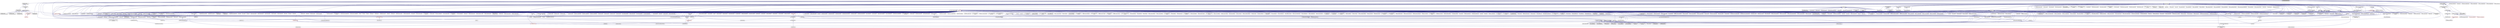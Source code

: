 digraph "component_factory.hpp"
{
  edge [fontname="Helvetica",fontsize="10",labelfontname="Helvetica",labelfontsize="10"];
  node [fontname="Helvetica",fontsize="10",shape=record];
  Node295 [label="component_factory.hpp",height=0.2,width=0.4,color="black", fillcolor="grey75", style="filled", fontcolor="black"];
  Node295 -> Node296 [dir="back",color="midnightblue",fontsize="10",style="solid",fontname="Helvetica"];
  Node296 [label="accumulator.cpp",height=0.2,width=0.4,color="black", fillcolor="white", style="filled",URL="$d1/d81/accumulator_8cpp.html"];
  Node295 -> Node297 [dir="back",color="midnightblue",fontsize="10",style="solid",fontname="Helvetica"];
  Node297 [label="template_accumulator.cpp",height=0.2,width=0.4,color="black", fillcolor="white", style="filled",URL="$d0/d4a/template__accumulator_8cpp.html"];
  Node295 -> Node298 [dir="back",color="midnightblue",fontsize="10",style="solid",fontname="Helvetica"];
  Node298 [label="allgather_module.cpp",height=0.2,width=0.4,color="black", fillcolor="white", style="filled",URL="$df/de4/allgather__module_8cpp.html"];
  Node295 -> Node299 [dir="back",color="midnightblue",fontsize="10",style="solid",fontname="Helvetica"];
  Node299 [label="nqueen.cpp",height=0.2,width=0.4,color="black", fillcolor="white", style="filled",URL="$db/dca/nqueen_8cpp.html"];
  Node295 -> Node300 [dir="back",color="midnightblue",fontsize="10",style="solid",fontname="Helvetica"];
  Node300 [label="random_mem_access.cpp",height=0.2,width=0.4,color="black", fillcolor="white", style="filled",URL="$d1/d51/random__mem__access_8cpp.html"];
  Node295 -> Node301 [dir="back",color="midnightblue",fontsize="10",style="solid",fontname="Helvetica"];
  Node301 [label="startup_shutdown.cpp",height=0.2,width=0.4,color="black", fillcolor="white", style="filled",URL="$d3/dfc/server_2startup__shutdown_8cpp.html"];
  Node295 -> Node302 [dir="back",color="midnightblue",fontsize="10",style="solid",fontname="Helvetica"];
  Node302 [label="throttle.cpp",height=0.2,width=0.4,color="black", fillcolor="white", style="filled",URL="$de/d56/server_2throttle_8cpp.html"];
  Node295 -> Node303 [dir="back",color="midnightblue",fontsize="10",style="solid",fontname="Helvetica"];
  Node303 [label="simple_central_tuplespace.cpp",height=0.2,width=0.4,color="black", fillcolor="white", style="filled",URL="$d3/dec/simple__central__tuplespace_8cpp.html"];
  Node295 -> Node304 [dir="back",color="midnightblue",fontsize="10",style="solid",fontname="Helvetica"];
  Node304 [label="partitioned_vector\l_component_impl.hpp",height=0.2,width=0.4,color="black", fillcolor="white", style="filled",URL="$d1/d79/partitioned__vector__component__impl_8hpp.html"];
  Node304 -> Node305 [dir="back",color="midnightblue",fontsize="10",style="solid",fontname="Helvetica"];
  Node305 [label="partitioned_vector\l_component.hpp",height=0.2,width=0.4,color="black", fillcolor="white", style="filled",URL="$d6/d38/partitioned__vector__component_8hpp.html"];
  Node305 -> Node306 [dir="back",color="midnightblue",fontsize="10",style="solid",fontname="Helvetica"];
  Node306 [label="partitioned_vector\l_component.cpp",height=0.2,width=0.4,color="black", fillcolor="white", style="filled",URL="$dc/db9/partitioned__vector__component_8cpp.html"];
  Node305 -> Node307 [dir="back",color="midnightblue",fontsize="10",style="solid",fontname="Helvetica"];
  Node307 [label="partitioned_vector\l_component_double.cpp",height=0.2,width=0.4,color="black", fillcolor="white", style="filled",URL="$d7/d93/partitioned__vector__component__double_8cpp.html"];
  Node305 -> Node308 [dir="back",color="midnightblue",fontsize="10",style="solid",fontname="Helvetica"];
  Node308 [label="partitioned_vector\l_component_int.cpp",height=0.2,width=0.4,color="black", fillcolor="white", style="filled",URL="$d6/d01/partitioned__vector__component__int_8cpp.html"];
  Node305 -> Node309 [dir="back",color="midnightblue",fontsize="10",style="solid",fontname="Helvetica"];
  Node309 [label="partitioned_vector\l_component_std_string.cpp",height=0.2,width=0.4,color="black", fillcolor="white", style="filled",URL="$d8/df2/partitioned__vector__component__std__string_8cpp.html"];
  Node304 -> Node310 [dir="back",color="midnightblue",fontsize="10",style="solid",fontname="Helvetica"];
  Node310 [label="partitioned_vector\l_impl.hpp",height=0.2,width=0.4,color="black", fillcolor="white", style="filled",URL="$d0/db1/partitioned__vector__impl_8hpp.html"];
  Node310 -> Node311 [dir="back",color="midnightblue",fontsize="10",style="solid",fontname="Helvetica"];
  Node311 [label="partitioned_vector.hpp",height=0.2,width=0.4,color="black", fillcolor="white", style="filled",URL="$dc/d76/components_2containers_2partitioned__vector_2partitioned__vector_8hpp.html"];
  Node311 -> Node312 [dir="back",color="midnightblue",fontsize="10",style="solid",fontname="Helvetica"];
  Node312 [label="coarray.hpp",height=0.2,width=0.4,color="red", fillcolor="white", style="filled",URL="$d0/da7/coarray_8hpp.html"];
  Node311 -> Node315 [dir="back",color="midnightblue",fontsize="10",style="solid",fontname="Helvetica"];
  Node315 [label="partitioned_vector\l_view.hpp",height=0.2,width=0.4,color="red", fillcolor="white", style="filled",URL="$da/dc2/components_2containers_2partitioned__vector_2partitioned__vector__view_8hpp.html"];
  Node315 -> Node312 [dir="back",color="midnightblue",fontsize="10",style="solid",fontname="Helvetica"];
  Node311 -> Node321 [dir="back",color="midnightblue",fontsize="10",style="solid",fontname="Helvetica"];
  Node321 [label="partitioned_vector.hpp",height=0.2,width=0.4,color="red", fillcolor="white", style="filled",URL="$d5/d83/include_2partitioned__vector_8hpp.html"];
  Node321 -> Node322 [dir="back",color="midnightblue",fontsize="10",style="solid",fontname="Helvetica"];
  Node322 [label="partitioned_vector\l_spmd_foreach.cpp",height=0.2,width=0.4,color="black", fillcolor="white", style="filled",URL="$db/d7c/partitioned__vector__spmd__foreach_8cpp.html"];
  Node321 -> Node323 [dir="back",color="midnightblue",fontsize="10",style="solid",fontname="Helvetica"];
  Node323 [label="transpose_serial_vector.cpp",height=0.2,width=0.4,color="black", fillcolor="white", style="filled",URL="$d4/d04/transpose__serial__vector_8cpp.html"];
  Node321 -> Node324 [dir="back",color="midnightblue",fontsize="10",style="solid",fontname="Helvetica"];
  Node324 [label="minmax_element_performance.cpp",height=0.2,width=0.4,color="black", fillcolor="white", style="filled",URL="$d9/d93/minmax__element__performance_8cpp.html"];
  Node321 -> Node325 [dir="back",color="midnightblue",fontsize="10",style="solid",fontname="Helvetica"];
  Node325 [label="partitioned_vector\l_2201.cpp",height=0.2,width=0.4,color="black", fillcolor="white", style="filled",URL="$dc/d39/partitioned__vector__2201_8cpp.html"];
  Node311 -> Node306 [dir="back",color="midnightblue",fontsize="10",style="solid",fontname="Helvetica"];
  Node311 -> Node307 [dir="back",color="midnightblue",fontsize="10",style="solid",fontname="Helvetica"];
  Node311 -> Node308 [dir="back",color="midnightblue",fontsize="10",style="solid",fontname="Helvetica"];
  Node311 -> Node309 [dir="back",color="midnightblue",fontsize="10",style="solid",fontname="Helvetica"];
  Node295 -> Node332 [dir="back",color="midnightblue",fontsize="10",style="solid",fontname="Helvetica"];
  Node332 [label="partition_unordered\l_map_component.hpp",height=0.2,width=0.4,color="black", fillcolor="white", style="filled",URL="$d8/df3/partition__unordered__map__component_8hpp.html"];
  Node332 -> Node333 [dir="back",color="midnightblue",fontsize="10",style="solid",fontname="Helvetica"];
  Node333 [label="unordered_map.hpp",height=0.2,width=0.4,color="black", fillcolor="white", style="filled",URL="$d9/ddf/hpx_2components_2containers_2unordered_2unordered__map_8hpp.html"];
  Node333 -> Node334 [dir="back",color="midnightblue",fontsize="10",style="solid",fontname="Helvetica"];
  Node334 [label="component_storage.hpp",height=0.2,width=0.4,color="black", fillcolor="white", style="filled",URL="$d6/d36/components_2component__storage_2server_2component__storage_8hpp.html"];
  Node334 -> Node335 [dir="back",color="midnightblue",fontsize="10",style="solid",fontname="Helvetica"];
  Node335 [label="component_storage.hpp",height=0.2,width=0.4,color="red", fillcolor="white", style="filled",URL="$d0/dd6/components_2component__storage_2component__storage_8hpp.html"];
  Node334 -> Node340 [dir="back",color="midnightblue",fontsize="10",style="solid",fontname="Helvetica"];
  Node340 [label="migrate_from_storage.hpp",height=0.2,width=0.4,color="red", fillcolor="white", style="filled",URL="$d3/d9f/server_2migrate__from__storage_8hpp.html"];
  Node334 -> Node342 [dir="back",color="midnightblue",fontsize="10",style="solid",fontname="Helvetica"];
  Node342 [label="migrate_to_storage.hpp",height=0.2,width=0.4,color="red", fillcolor="white", style="filled",URL="$d4/d4c/server_2migrate__to__storage_8hpp.html"];
  Node342 -> Node343 [dir="back",color="midnightblue",fontsize="10",style="solid",fontname="Helvetica"];
  Node343 [label="component_module.cpp",height=0.2,width=0.4,color="black", fillcolor="white", style="filled",URL="$de/dc1/component__storage_2component__module_8cpp.html"];
  Node334 -> Node344 [dir="back",color="midnightblue",fontsize="10",style="solid",fontname="Helvetica"];
  Node344 [label="component_storage_server.cpp",height=0.2,width=0.4,color="black", fillcolor="white", style="filled",URL="$d4/dcb/component__storage__server_8cpp.html"];
  Node333 -> Node345 [dir="back",color="midnightblue",fontsize="10",style="solid",fontname="Helvetica"];
  Node345 [label="unordered_map.hpp",height=0.2,width=0.4,color="black", fillcolor="white", style="filled",URL="$d6/d06/hpx_2include_2unordered__map_8hpp.html"];
  Node345 -> Node346 [dir="back",color="midnightblue",fontsize="10",style="solid",fontname="Helvetica"];
  Node346 [label="unordered_map.cpp",height=0.2,width=0.4,color="black", fillcolor="white", style="filled",URL="$d1/d75/unordered__map_8cpp.html"];
  Node333 -> Node347 [dir="back",color="midnightblue",fontsize="10",style="solid",fontname="Helvetica"];
  Node347 [label="partition_unordered\l_map_component.cpp",height=0.2,width=0.4,color="black", fillcolor="white", style="filled",URL="$d5/d34/partition__unordered__map__component_8cpp.html"];
  Node332 -> Node348 [dir="back",color="midnightblue",fontsize="10",style="solid",fontname="Helvetica"];
  Node348 [label="unordered_map_segmented\l_iterator.hpp",height=0.2,width=0.4,color="black", fillcolor="white", style="filled",URL="$dc/dfd/unordered__map__segmented__iterator_8hpp.html"];
  Node348 -> Node333 [dir="back",color="midnightblue",fontsize="10",style="solid",fontname="Helvetica"];
  Node332 -> Node347 [dir="back",color="midnightblue",fontsize="10",style="solid",fontname="Helvetica"];
  Node295 -> Node349 [dir="back",color="midnightblue",fontsize="10",style="solid",fontname="Helvetica"];
  Node349 [label="components.hpp",height=0.2,width=0.4,color="black", fillcolor="white", style="filled",URL="$d2/d8d/components_8hpp.html"];
  Node349 -> Node350 [dir="back",color="midnightblue",fontsize="10",style="solid",fontname="Helvetica"];
  Node350 [label="accumulator.hpp",height=0.2,width=0.4,color="black", fillcolor="white", style="filled",URL="$d4/d9d/server_2accumulator_8hpp.html"];
  Node350 -> Node296 [dir="back",color="midnightblue",fontsize="10",style="solid",fontname="Helvetica"];
  Node350 -> Node351 [dir="back",color="midnightblue",fontsize="10",style="solid",fontname="Helvetica"];
  Node351 [label="accumulator.hpp",height=0.2,width=0.4,color="black", fillcolor="white", style="filled",URL="$d8/d5e/accumulator_8hpp.html"];
  Node351 -> Node352 [dir="back",color="midnightblue",fontsize="10",style="solid",fontname="Helvetica"];
  Node352 [label="accumulator_client.cpp",height=0.2,width=0.4,color="black", fillcolor="white", style="filled",URL="$d7/dd0/accumulator__client_8cpp.html"];
  Node349 -> Node351 [dir="back",color="midnightblue",fontsize="10",style="solid",fontname="Helvetica"];
  Node349 -> Node353 [dir="back",color="midnightblue",fontsize="10",style="solid",fontname="Helvetica"];
  Node353 [label="template_accumulator.hpp",height=0.2,width=0.4,color="black", fillcolor="white", style="filled",URL="$d0/d3f/server_2template__accumulator_8hpp.html"];
  Node353 -> Node354 [dir="back",color="midnightblue",fontsize="10",style="solid",fontname="Helvetica"];
  Node354 [label="template_accumulator.hpp",height=0.2,width=0.4,color="black", fillcolor="white", style="filled",URL="$dd/da9/template__accumulator_8hpp.html"];
  Node354 -> Node355 [dir="back",color="midnightblue",fontsize="10",style="solid",fontname="Helvetica"];
  Node355 [label="template_accumulator\l_client.cpp",height=0.2,width=0.4,color="black", fillcolor="white", style="filled",URL="$df/d93/template__accumulator__client_8cpp.html"];
  Node349 -> Node356 [dir="back",color="midnightblue",fontsize="10",style="solid",fontname="Helvetica"];
  Node356 [label="template_function_accumulator.hpp",height=0.2,width=0.4,color="black", fillcolor="white", style="filled",URL="$d7/da6/server_2template__function__accumulator_8hpp.html"];
  Node356 -> Node357 [dir="back",color="midnightblue",fontsize="10",style="solid",fontname="Helvetica"];
  Node357 [label="template_function_accumulator.cpp",height=0.2,width=0.4,color="black", fillcolor="white", style="filled",URL="$d5/d02/template__function__accumulator_8cpp.html"];
  Node356 -> Node358 [dir="back",color="midnightblue",fontsize="10",style="solid",fontname="Helvetica"];
  Node358 [label="template_function_accumulator.hpp",height=0.2,width=0.4,color="black", fillcolor="white", style="filled",URL="$d3/de9/template__function__accumulator_8hpp.html"];
  Node358 -> Node359 [dir="back",color="midnightblue",fontsize="10",style="solid",fontname="Helvetica"];
  Node359 [label="template_function_accumulator\l_client.cpp",height=0.2,width=0.4,color="black", fillcolor="white", style="filled",URL="$d0/dc6/template__function__accumulator__client_8cpp.html"];
  Node349 -> Node354 [dir="back",color="midnightblue",fontsize="10",style="solid",fontname="Helvetica"];
  Node349 -> Node357 [dir="back",color="midnightblue",fontsize="10",style="solid",fontname="Helvetica"];
  Node349 -> Node358 [dir="back",color="midnightblue",fontsize="10",style="solid",fontname="Helvetica"];
  Node349 -> Node298 [dir="back",color="midnightblue",fontsize="10",style="solid",fontname="Helvetica"];
  Node349 -> Node360 [dir="back",color="midnightblue",fontsize="10",style="solid",fontname="Helvetica"];
  Node360 [label="allgather.hpp",height=0.2,width=0.4,color="black", fillcolor="white", style="filled",URL="$d4/d4a/allgather_8hpp.html"];
  Node360 -> Node298 [dir="back",color="midnightblue",fontsize="10",style="solid",fontname="Helvetica"];
  Node360 -> Node361 [dir="back",color="midnightblue",fontsize="10",style="solid",fontname="Helvetica"];
  Node361 [label="allgather.cpp",height=0.2,width=0.4,color="black", fillcolor="white", style="filled",URL="$d7/d06/allgather_8cpp.html"];
  Node360 -> Node362 [dir="back",color="midnightblue",fontsize="10",style="solid",fontname="Helvetica"];
  Node362 [label="ag_client.cpp",height=0.2,width=0.4,color="black", fillcolor="white", style="filled",URL="$d4/d5d/ag__client_8cpp.html"];
  Node349 -> Node363 [dir="back",color="midnightblue",fontsize="10",style="solid",fontname="Helvetica"];
  Node363 [label="allgather_and_gate.hpp",height=0.2,width=0.4,color="black", fillcolor="white", style="filled",URL="$d9/dbb/allgather__and__gate_8hpp.html"];
  Node363 -> Node298 [dir="back",color="midnightblue",fontsize="10",style="solid",fontname="Helvetica"];
  Node363 -> Node364 [dir="back",color="midnightblue",fontsize="10",style="solid",fontname="Helvetica"];
  Node364 [label="allgather_and_gate.cpp",height=0.2,width=0.4,color="black", fillcolor="white", style="filled",URL="$d1/d56/allgather__and__gate_8cpp.html"];
  Node363 -> Node362 [dir="back",color="midnightblue",fontsize="10",style="solid",fontname="Helvetica"];
  Node349 -> Node365 [dir="back",color="midnightblue",fontsize="10",style="solid",fontname="Helvetica"];
  Node365 [label="cancelable_action.cpp",height=0.2,width=0.4,color="black", fillcolor="white", style="filled",URL="$d5/d0c/cancelable__action_8cpp.html"];
  Node349 -> Node366 [dir="back",color="midnightblue",fontsize="10",style="solid",fontname="Helvetica"];
  Node366 [label="cancelable_action.hpp",height=0.2,width=0.4,color="black", fillcolor="white", style="filled",URL="$d5/d4d/server_2cancelable__action_8hpp.html"];
  Node366 -> Node365 [dir="back",color="midnightblue",fontsize="10",style="solid",fontname="Helvetica"];
  Node366 -> Node367 [dir="back",color="midnightblue",fontsize="10",style="solid",fontname="Helvetica"];
  Node367 [label="cancelable_action.hpp",height=0.2,width=0.4,color="black", fillcolor="white", style="filled",URL="$d0/da3/stubs_2cancelable__action_8hpp.html"];
  Node367 -> Node368 [dir="back",color="midnightblue",fontsize="10",style="solid",fontname="Helvetica"];
  Node368 [label="cancelable_action.hpp",height=0.2,width=0.4,color="black", fillcolor="white", style="filled",URL="$d6/d28/cancelable__action_8hpp.html"];
  Node368 -> Node369 [dir="back",color="midnightblue",fontsize="10",style="solid",fontname="Helvetica"];
  Node369 [label="cancelable_action_client.cpp",height=0.2,width=0.4,color="black", fillcolor="white", style="filled",URL="$d1/db8/cancelable__action__client_8cpp.html"];
  Node349 -> Node368 [dir="back",color="midnightblue",fontsize="10",style="solid",fontname="Helvetica"];
  Node349 -> Node370 [dir="back",color="midnightblue",fontsize="10",style="solid",fontname="Helvetica"];
  Node370 [label="hello_world_component.hpp",height=0.2,width=0.4,color="black", fillcolor="white", style="filled",URL="$df/df0/hello__world__component_8hpp.html"];
  Node370 -> Node371 [dir="back",color="midnightblue",fontsize="10",style="solid",fontname="Helvetica"];
  Node371 [label="hello_world_client.cpp",height=0.2,width=0.4,color="black", fillcolor="white", style="filled",URL="$d5/da6/hello__world__client_8cpp.html"];
  Node370 -> Node372 [dir="back",color="midnightblue",fontsize="10",style="solid",fontname="Helvetica"];
  Node372 [label="hello_world_component.cpp",height=0.2,width=0.4,color="black", fillcolor="white", style="filled",URL="$d8/daa/hello__world__component_8cpp.html"];
  Node349 -> Node373 [dir="back",color="midnightblue",fontsize="10",style="solid",fontname="Helvetica"];
  Node373 [label="row.hpp",height=0.2,width=0.4,color="black", fillcolor="white", style="filled",URL="$de/d74/server_2row_8hpp.html"];
  Node373 -> Node374 [dir="back",color="midnightblue",fontsize="10",style="solid",fontname="Helvetica"];
  Node374 [label="row.hpp",height=0.2,width=0.4,color="black", fillcolor="white", style="filled",URL="$dc/d69/row_8hpp.html"];
  Node374 -> Node375 [dir="back",color="midnightblue",fontsize="10",style="solid",fontname="Helvetica"];
  Node375 [label="grid.hpp",height=0.2,width=0.4,color="black", fillcolor="white", style="filled",URL="$dc/d8a/grid_8hpp.html"];
  Node375 -> Node376 [dir="back",color="midnightblue",fontsize="10",style="solid",fontname="Helvetica"];
  Node376 [label="jacobi.cpp",height=0.2,width=0.4,color="black", fillcolor="white", style="filled",URL="$d2/d27/jacobi_8cpp.html"];
  Node375 -> Node377 [dir="back",color="midnightblue",fontsize="10",style="solid",fontname="Helvetica"];
  Node377 [label="solver.hpp",height=0.2,width=0.4,color="black", fillcolor="white", style="filled",URL="$db/d9a/server_2solver_8hpp.html"];
  Node377 -> Node378 [dir="back",color="midnightblue",fontsize="10",style="solid",fontname="Helvetica"];
  Node378 [label="solver.hpp",height=0.2,width=0.4,color="black", fillcolor="white", style="filled",URL="$d2/d1c/solver_8hpp.html"];
  Node378 -> Node376 [dir="back",color="midnightblue",fontsize="10",style="solid",fontname="Helvetica"];
  Node377 -> Node379 [dir="back",color="midnightblue",fontsize="10",style="solid",fontname="Helvetica"];
  Node379 [label="solver.cpp",height=0.2,width=0.4,color="black", fillcolor="white", style="filled",URL="$d6/d94/solver_8cpp.html"];
  Node375 -> Node378 [dir="back",color="midnightblue",fontsize="10",style="solid",fontname="Helvetica"];
  Node375 -> Node380 [dir="back",color="midnightblue",fontsize="10",style="solid",fontname="Helvetica"];
  Node380 [label="grid.cpp",height=0.2,width=0.4,color="black", fillcolor="white", style="filled",URL="$d6/d1b/jacobi__component_2grid_8cpp.html"];
  Node374 -> Node381 [dir="back",color="midnightblue",fontsize="10",style="solid",fontname="Helvetica"];
  Node381 [label="stencil_iterator.hpp",height=0.2,width=0.4,color="black", fillcolor="white", style="filled",URL="$dc/d5c/server_2stencil__iterator_8hpp.html"];
  Node381 -> Node377 [dir="back",color="midnightblue",fontsize="10",style="solid",fontname="Helvetica"];
  Node381 -> Node382 [dir="back",color="midnightblue",fontsize="10",style="solid",fontname="Helvetica"];
  Node382 [label="stencil_iterator.cpp",height=0.2,width=0.4,color="black", fillcolor="white", style="filled",URL="$d6/de1/server_2stencil__iterator_8cpp.html"];
  Node381 -> Node383 [dir="back",color="midnightblue",fontsize="10",style="solid",fontname="Helvetica"];
  Node383 [label="stencil_iterator.cpp",height=0.2,width=0.4,color="black", fillcolor="white", style="filled",URL="$d7/d71/stencil__iterator_8cpp.html"];
  Node374 -> Node380 [dir="back",color="midnightblue",fontsize="10",style="solid",fontname="Helvetica"];
  Node373 -> Node384 [dir="back",color="midnightblue",fontsize="10",style="solid",fontname="Helvetica"];
  Node384 [label="row.cpp",height=0.2,width=0.4,color="black", fillcolor="white", style="filled",URL="$d3/d86/server_2row_8cpp.html"];
  Node349 -> Node381 [dir="back",color="midnightblue",fontsize="10",style="solid",fontname="Helvetica"];
  Node349 -> Node377 [dir="back",color="midnightblue",fontsize="10",style="solid",fontname="Helvetica"];
  Node349 -> Node385 [dir="back",color="midnightblue",fontsize="10",style="solid",fontname="Helvetica"];
  Node385 [label="jacobi_component.cpp",height=0.2,width=0.4,color="black", fillcolor="white", style="filled",URL="$d1/d25/jacobi__component_8cpp.html"];
  Node349 -> Node386 [dir="back",color="midnightblue",fontsize="10",style="solid",fontname="Helvetica"];
  Node386 [label="nqueen.hpp",height=0.2,width=0.4,color="black", fillcolor="white", style="filled",URL="$de/d58/server_2nqueen_8hpp.html"];
  Node386 -> Node299 [dir="back",color="midnightblue",fontsize="10",style="solid",fontname="Helvetica"];
  Node386 -> Node387 [dir="back",color="midnightblue",fontsize="10",style="solid",fontname="Helvetica"];
  Node387 [label="nqueen.hpp",height=0.2,width=0.4,color="black", fillcolor="white", style="filled",URL="$da/dfd/stubs_2nqueen_8hpp.html"];
  Node387 -> Node388 [dir="back",color="midnightblue",fontsize="10",style="solid",fontname="Helvetica"];
  Node388 [label="nqueen.hpp",height=0.2,width=0.4,color="black", fillcolor="white", style="filled",URL="$d0/d07/nqueen_8hpp.html"];
  Node388 -> Node389 [dir="back",color="midnightblue",fontsize="10",style="solid",fontname="Helvetica"];
  Node389 [label="nqueen_client.cpp",height=0.2,width=0.4,color="black", fillcolor="white", style="filled",URL="$d3/d5e/nqueen__client_8cpp.html"];
  Node349 -> Node390 [dir="back",color="midnightblue",fontsize="10",style="solid",fontname="Helvetica"];
  Node390 [label="sine.cpp",height=0.2,width=0.4,color="black", fillcolor="white", style="filled",URL="$d3/d0d/server_2sine_8cpp.html"];
  Node349 -> Node391 [dir="back",color="midnightblue",fontsize="10",style="solid",fontname="Helvetica"];
  Node391 [label="component_ctors.cpp",height=0.2,width=0.4,color="black", fillcolor="white", style="filled",URL="$d3/d2a/component__ctors_8cpp.html"];
  Node349 -> Node392 [dir="back",color="midnightblue",fontsize="10",style="solid",fontname="Helvetica"];
  Node392 [label="component_in_executable.cpp",height=0.2,width=0.4,color="black", fillcolor="white", style="filled",URL="$d8/d4b/component__in__executable_8cpp.html"];
  Node349 -> Node393 [dir="back",color="midnightblue",fontsize="10",style="solid",fontname="Helvetica"];
  Node393 [label="component_inheritance.cpp",height=0.2,width=0.4,color="black", fillcolor="white", style="filled",URL="$d8/d55/component__inheritance_8cpp.html"];
  Node349 -> Node394 [dir="back",color="midnightblue",fontsize="10",style="solid",fontname="Helvetica"];
  Node394 [label="component_with_executor.cpp",height=0.2,width=0.4,color="black", fillcolor="white", style="filled",URL="$d4/d20/component__with__executor_8cpp.html"];
  Node349 -> Node395 [dir="back",color="midnightblue",fontsize="10",style="solid",fontname="Helvetica"];
  Node395 [label="factorial.cpp",height=0.2,width=0.4,color="black", fillcolor="white", style="filled",URL="$d9/d00/factorial_8cpp.html"];
  Node349 -> Node396 [dir="back",color="midnightblue",fontsize="10",style="solid",fontname="Helvetica"];
  Node396 [label="hello_world.cpp",height=0.2,width=0.4,color="black", fillcolor="white", style="filled",URL="$d0/d67/hello__world_8cpp.html"];
  Node349 -> Node397 [dir="back",color="midnightblue",fontsize="10",style="solid",fontname="Helvetica"];
  Node397 [label="latch_local.cpp",height=0.2,width=0.4,color="black", fillcolor="white", style="filled",URL="$dd/dd3/latch__local_8cpp.html"];
  Node349 -> Node398 [dir="back",color="midnightblue",fontsize="10",style="solid",fontname="Helvetica"];
  Node398 [label="latch_remote.cpp",height=0.2,width=0.4,color="black", fillcolor="white", style="filled",URL="$df/d59/latch__remote_8cpp.html"];
  Node349 -> Node399 [dir="back",color="midnightblue",fontsize="10",style="solid",fontname="Helvetica"];
  Node399 [label="pingpong.cpp",height=0.2,width=0.4,color="black", fillcolor="white", style="filled",URL="$dd/d4d/pingpong_8cpp.html"];
  Node349 -> Node400 [dir="back",color="midnightblue",fontsize="10",style="solid",fontname="Helvetica"];
  Node400 [label="random_mem_access.hpp",height=0.2,width=0.4,color="black", fillcolor="white", style="filled",URL="$d0/d19/server_2random__mem__access_8hpp.html"];
  Node400 -> Node300 [dir="back",color="midnightblue",fontsize="10",style="solid",fontname="Helvetica"];
  Node400 -> Node401 [dir="back",color="midnightblue",fontsize="10",style="solid",fontname="Helvetica"];
  Node401 [label="random_mem_access.hpp",height=0.2,width=0.4,color="black", fillcolor="white", style="filled",URL="$d3/d32/stubs_2random__mem__access_8hpp.html"];
  Node401 -> Node402 [dir="back",color="midnightblue",fontsize="10",style="solid",fontname="Helvetica"];
  Node402 [label="random_mem_access.hpp",height=0.2,width=0.4,color="black", fillcolor="white", style="filled",URL="$db/de8/random__mem__access_8hpp.html"];
  Node402 -> Node403 [dir="back",color="midnightblue",fontsize="10",style="solid",fontname="Helvetica"];
  Node403 [label="random_mem_access_client.cpp",height=0.2,width=0.4,color="black", fillcolor="white", style="filled",URL="$df/d1b/random__mem__access__client_8cpp.html"];
  Node349 -> Node404 [dir="back",color="midnightblue",fontsize="10",style="solid",fontname="Helvetica"];
  Node404 [label="sheneos_compare.cpp",height=0.2,width=0.4,color="black", fillcolor="white", style="filled",URL="$dc/d11/sheneos__compare_8cpp.html"];
  Node349 -> Node405 [dir="back",color="midnightblue",fontsize="10",style="solid",fontname="Helvetica"];
  Node405 [label="throttle.hpp",height=0.2,width=0.4,color="black", fillcolor="white", style="filled",URL="$db/dc9/server_2throttle_8hpp.html"];
  Node405 -> Node302 [dir="back",color="midnightblue",fontsize="10",style="solid",fontname="Helvetica"];
  Node405 -> Node406 [dir="back",color="midnightblue",fontsize="10",style="solid",fontname="Helvetica"];
  Node406 [label="throttle.hpp",height=0.2,width=0.4,color="black", fillcolor="white", style="filled",URL="$d5/dec/stubs_2throttle_8hpp.html"];
  Node406 -> Node407 [dir="back",color="midnightblue",fontsize="10",style="solid",fontname="Helvetica"];
  Node407 [label="throttle.hpp",height=0.2,width=0.4,color="black", fillcolor="white", style="filled",URL="$d2/d2e/throttle_8hpp.html"];
  Node407 -> Node408 [dir="back",color="midnightblue",fontsize="10",style="solid",fontname="Helvetica"];
  Node408 [label="throttle.cpp",height=0.2,width=0.4,color="black", fillcolor="white", style="filled",URL="$db/d02/throttle_8cpp.html"];
  Node407 -> Node409 [dir="back",color="midnightblue",fontsize="10",style="solid",fontname="Helvetica"];
  Node409 [label="throttle_client.cpp",height=0.2,width=0.4,color="black", fillcolor="white", style="filled",URL="$d0/db7/throttle__client_8cpp.html"];
  Node349 -> Node409 [dir="back",color="midnightblue",fontsize="10",style="solid",fontname="Helvetica"];
  Node349 -> Node410 [dir="back",color="midnightblue",fontsize="10",style="solid",fontname="Helvetica"];
  Node410 [label="simple_central_tuplespace.hpp",height=0.2,width=0.4,color="black", fillcolor="white", style="filled",URL="$db/d69/server_2simple__central__tuplespace_8hpp.html"];
  Node410 -> Node303 [dir="back",color="midnightblue",fontsize="10",style="solid",fontname="Helvetica"];
  Node410 -> Node411 [dir="back",color="midnightblue",fontsize="10",style="solid",fontname="Helvetica"];
  Node411 [label="simple_central_tuplespace.hpp",height=0.2,width=0.4,color="black", fillcolor="white", style="filled",URL="$d0/d4b/stubs_2simple__central__tuplespace_8hpp.html"];
  Node411 -> Node412 [dir="back",color="midnightblue",fontsize="10",style="solid",fontname="Helvetica"];
  Node412 [label="simple_central_tuplespace.hpp",height=0.2,width=0.4,color="black", fillcolor="white", style="filled",URL="$d5/ddd/simple__central__tuplespace_8hpp.html"];
  Node412 -> Node413 [dir="back",color="midnightblue",fontsize="10",style="solid",fontname="Helvetica"];
  Node413 [label="simple_central_tuplespace\l_client.cpp",height=0.2,width=0.4,color="black", fillcolor="white", style="filled",URL="$d1/d7b/simple__central__tuplespace__client_8cpp.html"];
  Node349 -> Node414 [dir="back",color="midnightblue",fontsize="10",style="solid",fontname="Helvetica"];
  Node414 [label="tuples_warehouse.hpp",height=0.2,width=0.4,color="black", fillcolor="white", style="filled",URL="$da/de6/tuples__warehouse_8hpp.html"];
  Node414 -> Node410 [dir="back",color="midnightblue",fontsize="10",style="solid",fontname="Helvetica"];
  Node349 -> Node412 [dir="back",color="midnightblue",fontsize="10",style="solid",fontname="Helvetica"];
  Node349 -> Node415 [dir="back",color="midnightblue",fontsize="10",style="solid",fontname="Helvetica"];
  Node415 [label="iostreams.hpp",height=0.2,width=0.4,color="black", fillcolor="white", style="filled",URL="$de/d22/iostreams_8hpp.html"];
  Node415 -> Node361 [dir="back",color="midnightblue",fontsize="10",style="solid",fontname="Helvetica"];
  Node415 -> Node364 [dir="back",color="midnightblue",fontsize="10",style="solid",fontname="Helvetica"];
  Node415 -> Node416 [dir="back",color="midnightblue",fontsize="10",style="solid",fontname="Helvetica"];
  Node416 [label="async_io_action.cpp",height=0.2,width=0.4,color="black", fillcolor="white", style="filled",URL="$d3/df5/async__io__action_8cpp.html"];
  Node415 -> Node417 [dir="back",color="midnightblue",fontsize="10",style="solid",fontname="Helvetica"];
  Node417 [label="async_io_external.cpp",height=0.2,width=0.4,color="black", fillcolor="white", style="filled",URL="$da/d9a/async__io__external_8cpp.html"];
  Node415 -> Node418 [dir="back",color="midnightblue",fontsize="10",style="solid",fontname="Helvetica"];
  Node418 [label="async_io_low_level.cpp",height=0.2,width=0.4,color="black", fillcolor="white", style="filled",URL="$dc/d10/async__io__low__level_8cpp.html"];
  Node415 -> Node419 [dir="back",color="midnightblue",fontsize="10",style="solid",fontname="Helvetica"];
  Node419 [label="async_io_simple.cpp",height=0.2,width=0.4,color="black", fillcolor="white", style="filled",URL="$da/db7/async__io__simple_8cpp.html"];
  Node415 -> Node420 [dir="back",color="midnightblue",fontsize="10",style="solid",fontname="Helvetica"];
  Node420 [label="os_thread_num.cpp",height=0.2,width=0.4,color="black", fillcolor="white", style="filled",URL="$d2/dfb/os__thread__num_8cpp.html"];
  Node415 -> Node421 [dir="back",color="midnightblue",fontsize="10",style="solid",fontname="Helvetica"];
  Node421 [label="rnd_future_reduce.cpp",height=0.2,width=0.4,color="black", fillcolor="white", style="filled",URL="$d1/db5/rnd__future__reduce_8cpp.html"];
  Node415 -> Node422 [dir="back",color="midnightblue",fontsize="10",style="solid",fontname="Helvetica"];
  Node422 [label="heartbeat_console.cpp",height=0.2,width=0.4,color="black", fillcolor="white", style="filled",URL="$da/de8/heartbeat__console_8cpp.html"];
  Node415 -> Node372 [dir="back",color="midnightblue",fontsize="10",style="solid",fontname="Helvetica"];
  Node415 -> Node376 [dir="back",color="midnightblue",fontsize="10",style="solid",fontname="Helvetica"];
  Node415 -> Node381 [dir="back",color="midnightblue",fontsize="10",style="solid",fontname="Helvetica"];
  Node415 -> Node380 [dir="back",color="midnightblue",fontsize="10",style="solid",fontname="Helvetica"];
  Node415 -> Node423 [dir="back",color="midnightblue",fontsize="10",style="solid",fontname="Helvetica"];
  Node423 [label="access_counter_set.cpp",height=0.2,width=0.4,color="black", fillcolor="white", style="filled",URL="$dc/d52/access__counter__set_8cpp.html"];
  Node415 -> Node424 [dir="back",color="midnightblue",fontsize="10",style="solid",fontname="Helvetica"];
  Node424 [label="1d_wave_equation.cpp",height=0.2,width=0.4,color="black", fillcolor="white", style="filled",URL="$da/dab/1d__wave__equation_8cpp.html"];
  Node415 -> Node425 [dir="back",color="midnightblue",fontsize="10",style="solid",fontname="Helvetica"];
  Node425 [label="allow_unknown_options.cpp",height=0.2,width=0.4,color="black", fillcolor="white", style="filled",URL="$d9/dc9/allow__unknown__options_8cpp.html"];
  Node415 -> Node426 [dir="back",color="midnightblue",fontsize="10",style="solid",fontname="Helvetica"];
  Node426 [label="command_line_handling.cpp",height=0.2,width=0.4,color="black", fillcolor="white", style="filled",URL="$d4/d05/examples_2quickstart_2command__line__handling_8cpp.html"];
  Node415 -> Node391 [dir="back",color="midnightblue",fontsize="10",style="solid",fontname="Helvetica"];
  Node415 -> Node392 [dir="back",color="midnightblue",fontsize="10",style="solid",fontname="Helvetica"];
  Node415 -> Node393 [dir="back",color="midnightblue",fontsize="10",style="solid",fontname="Helvetica"];
  Node415 -> Node394 [dir="back",color="midnightblue",fontsize="10",style="solid",fontname="Helvetica"];
  Node415 -> Node427 [dir="back",color="midnightblue",fontsize="10",style="solid",fontname="Helvetica"];
  Node427 [label="customize_async.cpp",height=0.2,width=0.4,color="black", fillcolor="white", style="filled",URL="$d0/d82/customize__async_8cpp.html"];
  Node415 -> Node428 [dir="back",color="midnightblue",fontsize="10",style="solid",fontname="Helvetica"];
  Node428 [label="enumerate_threads.cpp",height=0.2,width=0.4,color="black", fillcolor="white", style="filled",URL="$d3/dd4/enumerate__threads_8cpp.html"];
  Node415 -> Node429 [dir="back",color="midnightblue",fontsize="10",style="solid",fontname="Helvetica"];
  Node429 [label="error_handling.cpp",height=0.2,width=0.4,color="black", fillcolor="white", style="filled",URL="$d9/d96/error__handling_8cpp.html"];
  Node415 -> Node430 [dir="back",color="midnightblue",fontsize="10",style="solid",fontname="Helvetica"];
  Node430 [label="event_synchronization.cpp",height=0.2,width=0.4,color="black", fillcolor="white", style="filled",URL="$d0/d35/event__synchronization_8cpp.html"];
  Node415 -> Node431 [dir="back",color="midnightblue",fontsize="10",style="solid",fontname="Helvetica"];
  Node431 [label="fractals.cpp",height=0.2,width=0.4,color="black", fillcolor="white", style="filled",URL="$d8/d58/fractals_8cpp.html"];
  Node415 -> Node432 [dir="back",color="midnightblue",fontsize="10",style="solid",fontname="Helvetica"];
  Node432 [label="fractals_executor.cpp",height=0.2,width=0.4,color="black", fillcolor="white", style="filled",URL="$d9/da9/fractals__executor_8cpp.html"];
  Node415 -> Node396 [dir="back",color="midnightblue",fontsize="10",style="solid",fontname="Helvetica"];
  Node415 -> Node433 [dir="back",color="midnightblue",fontsize="10",style="solid",fontname="Helvetica"];
  Node433 [label="interval_timer.cpp",height=0.2,width=0.4,color="black", fillcolor="white", style="filled",URL="$de/df1/examples_2quickstart_2interval__timer_8cpp.html"];
  Node415 -> Node434 [dir="back",color="midnightblue",fontsize="10",style="solid",fontname="Helvetica"];
  Node434 [label="local_channel.cpp",height=0.2,width=0.4,color="black", fillcolor="white", style="filled",URL="$d0/d3e/local__channel_8cpp.html"];
  Node415 -> Node399 [dir="back",color="midnightblue",fontsize="10",style="solid",fontname="Helvetica"];
  Node415 -> Node435 [dir="back",color="midnightblue",fontsize="10",style="solid",fontname="Helvetica"];
  Node435 [label="shared_mutex.cpp",height=0.2,width=0.4,color="black", fillcolor="white", style="filled",URL="$da/d0b/shared__mutex_8cpp.html"];
  Node415 -> Node436 [dir="back",color="midnightblue",fontsize="10",style="solid",fontname="Helvetica"];
  Node436 [label="sierpinski.cpp",height=0.2,width=0.4,color="black", fillcolor="white", style="filled",URL="$d3/d7e/sierpinski_8cpp.html"];
  Node415 -> Node437 [dir="back",color="midnightblue",fontsize="10",style="solid",fontname="Helvetica"];
  Node437 [label="simple_future_continuation.cpp",height=0.2,width=0.4,color="black", fillcolor="white", style="filled",URL="$d8/d3c/simple__future__continuation_8cpp.html"];
  Node415 -> Node438 [dir="back",color="midnightblue",fontsize="10",style="solid",fontname="Helvetica"];
  Node438 [label="simplest_hello_world.cpp",height=0.2,width=0.4,color="black", fillcolor="white", style="filled",URL="$d7/ddc/simplest__hello__world_8cpp.html"];
  Node415 -> Node439 [dir="back",color="midnightblue",fontsize="10",style="solid",fontname="Helvetica"];
  Node439 [label="sort_by_key_demo.cpp",height=0.2,width=0.4,color="black", fillcolor="white", style="filled",URL="$da/d20/sort__by__key__demo_8cpp.html"];
  Node415 -> Node440 [dir="back",color="midnightblue",fontsize="10",style="solid",fontname="Helvetica"];
  Node440 [label="timed_futures.cpp",height=0.2,width=0.4,color="black", fillcolor="white", style="filled",URL="$d6/d8d/timed__futures_8cpp.html"];
  Node415 -> Node441 [dir="back",color="midnightblue",fontsize="10",style="solid",fontname="Helvetica"];
  Node441 [label="vector_counting_dotproduct.cpp",height=0.2,width=0.4,color="black", fillcolor="white", style="filled",URL="$df/de9/vector__counting__dotproduct_8cpp.html"];
  Node415 -> Node442 [dir="back",color="midnightblue",fontsize="10",style="solid",fontname="Helvetica"];
  Node442 [label="vector_zip_dotproduct.cpp",height=0.2,width=0.4,color="black", fillcolor="white", style="filled",URL="$dc/d18/vector__zip__dotproduct_8cpp.html"];
  Node415 -> Node443 [dir="back",color="midnightblue",fontsize="10",style="solid",fontname="Helvetica"];
  Node443 [label="oversubscribing_resource\l_partitioner.cpp",height=0.2,width=0.4,color="black", fillcolor="white", style="filled",URL="$dd/dee/oversubscribing__resource__partitioner_8cpp.html"];
  Node415 -> Node444 [dir="back",color="midnightblue",fontsize="10",style="solid",fontname="Helvetica"];
  Node444 [label="simple_resource_partitioner.cpp",height=0.2,width=0.4,color="black", fillcolor="white", style="filled",URL="$d5/df9/simple__resource__partitioner_8cpp.html"];
  Node415 -> Node445 [dir="back",color="midnightblue",fontsize="10",style="solid",fontname="Helvetica"];
  Node445 [label="thread_aware_timer.cpp",height=0.2,width=0.4,color="black", fillcolor="white", style="filled",URL="$df/d11/examples_2thread__aware__timer_2thread__aware__timer_8cpp.html"];
  Node415 -> Node413 [dir="back",color="midnightblue",fontsize="10",style="solid",fontname="Helvetica"];
  Node415 -> Node446 [dir="back",color="midnightblue",fontsize="10",style="solid",fontname="Helvetica"];
  Node446 [label="foreach_scaling.cpp",height=0.2,width=0.4,color="black", fillcolor="white", style="filled",URL="$d4/d94/foreach__scaling_8cpp.html"];
  Node415 -> Node447 [dir="back",color="midnightblue",fontsize="10",style="solid",fontname="Helvetica"];
  Node447 [label="future_overhead.cpp",height=0.2,width=0.4,color="black", fillcolor="white", style="filled",URL="$d3/d79/future__overhead_8cpp.html"];
  Node415 -> Node448 [dir="back",color="midnightblue",fontsize="10",style="solid",fontname="Helvetica"];
  Node448 [label="hpx_heterogeneous_timed\l_task_spawn.cpp",height=0.2,width=0.4,color="black", fillcolor="white", style="filled",URL="$dd/d27/hpx__heterogeneous__timed__task__spawn_8cpp.html"];
  Node415 -> Node449 [dir="back",color="midnightblue",fontsize="10",style="solid",fontname="Helvetica"];
  Node449 [label="hpx_homogeneous_timed\l_task_spawn_executors.cpp",height=0.2,width=0.4,color="black", fillcolor="white", style="filled",URL="$d1/d3b/hpx__homogeneous__timed__task__spawn__executors_8cpp.html"];
  Node415 -> Node450 [dir="back",color="midnightblue",fontsize="10",style="solid",fontname="Helvetica"];
  Node450 [label="parent_vs_child_stealing.cpp",height=0.2,width=0.4,color="black", fillcolor="white", style="filled",URL="$d2/d07/parent__vs__child__stealing_8cpp.html"];
  Node415 -> Node451 [dir="back",color="midnightblue",fontsize="10",style="solid",fontname="Helvetica"];
  Node451 [label="partitioned_vector\l_foreach.cpp",height=0.2,width=0.4,color="black", fillcolor="white", style="filled",URL="$df/d5f/partitioned__vector__foreach_8cpp.html"];
  Node415 -> Node452 [dir="back",color="midnightblue",fontsize="10",style="solid",fontname="Helvetica"];
  Node452 [label="serialization_overhead.cpp",height=0.2,width=0.4,color="black", fillcolor="white", style="filled",URL="$d3/df8/serialization__overhead_8cpp.html"];
  Node415 -> Node453 [dir="back",color="midnightblue",fontsize="10",style="solid",fontname="Helvetica"];
  Node453 [label="sizeof.cpp",height=0.2,width=0.4,color="black", fillcolor="white", style="filled",URL="$d3/d0f/sizeof_8cpp.html"];
  Node415 -> Node454 [dir="back",color="midnightblue",fontsize="10",style="solid",fontname="Helvetica"];
  Node454 [label="skynet.cpp",height=0.2,width=0.4,color="black", fillcolor="white", style="filled",URL="$d0/dc3/skynet_8cpp.html"];
  Node415 -> Node455 [dir="back",color="midnightblue",fontsize="10",style="solid",fontname="Helvetica"];
  Node455 [label="spinlock_overhead1.cpp",height=0.2,width=0.4,color="black", fillcolor="white", style="filled",URL="$d0/d32/spinlock__overhead1_8cpp.html"];
  Node415 -> Node456 [dir="back",color="midnightblue",fontsize="10",style="solid",fontname="Helvetica"];
  Node456 [label="spinlock_overhead2.cpp",height=0.2,width=0.4,color="black", fillcolor="white", style="filled",URL="$de/d55/spinlock__overhead2_8cpp.html"];
  Node415 -> Node457 [dir="back",color="midnightblue",fontsize="10",style="solid",fontname="Helvetica"];
  Node457 [label="stencil3_iterators.cpp",height=0.2,width=0.4,color="black", fillcolor="white", style="filled",URL="$db/d9e/stencil3__iterators_8cpp.html"];
  Node415 -> Node458 [dir="back",color="midnightblue",fontsize="10",style="solid",fontname="Helvetica"];
  Node458 [label="stream.cpp",height=0.2,width=0.4,color="black", fillcolor="white", style="filled",URL="$da/d5f/stream_8cpp.html"];
  Node415 -> Node459 [dir="back",color="midnightblue",fontsize="10",style="solid",fontname="Helvetica"];
  Node459 [label="transform_reduce_binary\l_scaling.cpp",height=0.2,width=0.4,color="black", fillcolor="white", style="filled",URL="$d1/dae/transform__reduce__binary__scaling_8cpp.html"];
  Node415 -> Node460 [dir="back",color="midnightblue",fontsize="10",style="solid",fontname="Helvetica"];
  Node460 [label="transform_reduce_scaling.cpp",height=0.2,width=0.4,color="black", fillcolor="white", style="filled",URL="$db/d2a/transform__reduce__scaling_8cpp.html"];
  Node415 -> Node461 [dir="back",color="midnightblue",fontsize="10",style="solid",fontname="Helvetica"];
  Node461 [label="wait_all_timings.cpp",height=0.2,width=0.4,color="black", fillcolor="white", style="filled",URL="$d5/da1/wait__all__timings_8cpp.html"];
  Node415 -> Node324 [dir="back",color="midnightblue",fontsize="10",style="solid",fontname="Helvetica"];
  Node415 -> Node462 [dir="back",color="midnightblue",fontsize="10",style="solid",fontname="Helvetica"];
  Node462 [label="osu_bcast.cpp",height=0.2,width=0.4,color="black", fillcolor="white", style="filled",URL="$d3/dca/osu__bcast_8cpp.html"];
  Node415 -> Node463 [dir="back",color="midnightblue",fontsize="10",style="solid",fontname="Helvetica"];
  Node463 [label="osu_bibw.cpp",height=0.2,width=0.4,color="black", fillcolor="white", style="filled",URL="$d2/d04/osu__bibw_8cpp.html"];
  Node415 -> Node464 [dir="back",color="midnightblue",fontsize="10",style="solid",fontname="Helvetica"];
  Node464 [label="osu_bw.cpp",height=0.2,width=0.4,color="black", fillcolor="white", style="filled",URL="$d4/d20/osu__bw_8cpp.html"];
  Node415 -> Node465 [dir="back",color="midnightblue",fontsize="10",style="solid",fontname="Helvetica"];
  Node465 [label="osu_latency.cpp",height=0.2,width=0.4,color="black", fillcolor="white", style="filled",URL="$df/d58/osu__latency_8cpp.html"];
  Node415 -> Node466 [dir="back",color="midnightblue",fontsize="10",style="solid",fontname="Helvetica"];
  Node466 [label="osu_multi_lat.cpp",height=0.2,width=0.4,color="black", fillcolor="white", style="filled",URL="$d7/d91/osu__multi__lat_8cpp.html"];
  Node415 -> Node467 [dir="back",color="midnightblue",fontsize="10",style="solid",fontname="Helvetica"];
  Node467 [label="osu_scatter.cpp",height=0.2,width=0.4,color="black", fillcolor="white", style="filled",URL="$d4/d4c/osu__scatter_8cpp.html"];
  Node415 -> Node468 [dir="back",color="midnightblue",fontsize="10",style="solid",fontname="Helvetica"];
  Node468 [label="pingpong_performance.cpp",height=0.2,width=0.4,color="black", fillcolor="white", style="filled",URL="$de/d03/pingpong__performance_8cpp.html"];
  Node415 -> Node469 [dir="back",color="midnightblue",fontsize="10",style="solid",fontname="Helvetica"];
  Node469 [label="plain_action_1330.cpp",height=0.2,width=0.4,color="black", fillcolor="white", style="filled",URL="$d4/def/plain__action__1330_8cpp.html"];
  Node415 -> Node470 [dir="back",color="midnightblue",fontsize="10",style="solid",fontname="Helvetica"];
  Node470 [label="client_1950.cpp",height=0.2,width=0.4,color="black", fillcolor="white", style="filled",URL="$d0/d79/client__1950_8cpp.html"];
  Node415 -> Node471 [dir="back",color="midnightblue",fontsize="10",style="solid",fontname="Helvetica"];
  Node471 [label="lost_output_2236.cpp",height=0.2,width=0.4,color="black", fillcolor="white", style="filled",URL="$db/dd0/lost__output__2236_8cpp.html"];
  Node415 -> Node472 [dir="back",color="midnightblue",fontsize="10",style="solid",fontname="Helvetica"];
  Node472 [label="no_output_1173.cpp",height=0.2,width=0.4,color="black", fillcolor="white", style="filled",URL="$de/d67/no__output__1173_8cpp.html"];
  Node415 -> Node473 [dir="back",color="midnightblue",fontsize="10",style="solid",fontname="Helvetica"];
  Node473 [label="dataflow_future_swap.cpp",height=0.2,width=0.4,color="black", fillcolor="white", style="filled",URL="$dc/d8c/dataflow__future__swap_8cpp.html"];
  Node415 -> Node474 [dir="back",color="midnightblue",fontsize="10",style="solid",fontname="Helvetica"];
  Node474 [label="dataflow_future_swap2.cpp",height=0.2,width=0.4,color="black", fillcolor="white", style="filled",URL="$d1/db3/dataflow__future__swap2_8cpp.html"];
  Node415 -> Node475 [dir="back",color="midnightblue",fontsize="10",style="solid",fontname="Helvetica"];
  Node475 [label="promise_1620.cpp",height=0.2,width=0.4,color="black", fillcolor="white", style="filled",URL="$d2/d67/promise__1620_8cpp.html"];
  Node415 -> Node476 [dir="back",color="midnightblue",fontsize="10",style="solid",fontname="Helvetica"];
  Node476 [label="wait_all_hang_1946.cpp",height=0.2,width=0.4,color="black", fillcolor="white", style="filled",URL="$d5/d69/wait__all__hang__1946_8cpp.html"];
  Node415 -> Node477 [dir="back",color="midnightblue",fontsize="10",style="solid",fontname="Helvetica"];
  Node477 [label="function_argument.cpp",height=0.2,width=0.4,color="black", fillcolor="white", style="filled",URL="$db/da3/function__argument_8cpp.html"];
  Node415 -> Node478 [dir="back",color="midnightblue",fontsize="10",style="solid",fontname="Helvetica"];
  Node478 [label="function_serialization\l_728.cpp",height=0.2,width=0.4,color="black", fillcolor="white", style="filled",URL="$d8/db1/function__serialization__728_8cpp.html"];
  Node415 -> Node479 [dir="back",color="midnightblue",fontsize="10",style="solid",fontname="Helvetica"];
  Node479 [label="managed_refcnt_checker.cpp",height=0.2,width=0.4,color="black", fillcolor="white", style="filled",URL="$d7/d11/server_2managed__refcnt__checker_8cpp.html"];
  Node415 -> Node480 [dir="back",color="midnightblue",fontsize="10",style="solid",fontname="Helvetica"];
  Node480 [label="simple_refcnt_checker.cpp",height=0.2,width=0.4,color="black", fillcolor="white", style="filled",URL="$d7/d14/server_2simple__refcnt__checker_8cpp.html"];
  Node415 -> Node481 [dir="back",color="midnightblue",fontsize="10",style="solid",fontname="Helvetica"];
  Node481 [label="credit_exhaustion.cpp",height=0.2,width=0.4,color="black", fillcolor="white", style="filled",URL="$d6/d80/credit__exhaustion_8cpp.html"];
  Node415 -> Node482 [dir="back",color="midnightblue",fontsize="10",style="solid",fontname="Helvetica"];
  Node482 [label="local_address_rebind.cpp",height=0.2,width=0.4,color="black", fillcolor="white", style="filled",URL="$d1/d4f/local__address__rebind_8cpp.html"];
  Node415 -> Node483 [dir="back",color="midnightblue",fontsize="10",style="solid",fontname="Helvetica"];
  Node483 [label="local_embedded_ref\l_to_local_object.cpp",height=0.2,width=0.4,color="black", fillcolor="white", style="filled",URL="$d6/d54/local__embedded__ref__to__local__object_8cpp.html"];
  Node415 -> Node484 [dir="back",color="midnightblue",fontsize="10",style="solid",fontname="Helvetica"];
  Node484 [label="local_embedded_ref\l_to_remote_object.cpp",height=0.2,width=0.4,color="black", fillcolor="white", style="filled",URL="$d6/d34/local__embedded__ref__to__remote__object_8cpp.html"];
  Node415 -> Node485 [dir="back",color="midnightblue",fontsize="10",style="solid",fontname="Helvetica"];
  Node485 [label="refcnted_symbol_to\l_local_object.cpp",height=0.2,width=0.4,color="black", fillcolor="white", style="filled",URL="$d9/deb/refcnted__symbol__to__local__object_8cpp.html"];
  Node415 -> Node486 [dir="back",color="midnightblue",fontsize="10",style="solid",fontname="Helvetica"];
  Node486 [label="refcnted_symbol_to\l_remote_object.cpp",height=0.2,width=0.4,color="black", fillcolor="white", style="filled",URL="$dd/d20/refcnted__symbol__to__remote__object_8cpp.html"];
  Node415 -> Node487 [dir="back",color="midnightblue",fontsize="10",style="solid",fontname="Helvetica"];
  Node487 [label="remote_embedded_ref\l_to_local_object.cpp",height=0.2,width=0.4,color="black", fillcolor="white", style="filled",URL="$d4/ded/remote__embedded__ref__to__local__object_8cpp.html"];
  Node415 -> Node488 [dir="back",color="midnightblue",fontsize="10",style="solid",fontname="Helvetica"];
  Node488 [label="remote_embedded_ref\l_to_remote_object.cpp",height=0.2,width=0.4,color="black", fillcolor="white", style="filled",URL="$dc/dca/remote__embedded__ref__to__remote__object_8cpp.html"];
  Node415 -> Node489 [dir="back",color="midnightblue",fontsize="10",style="solid",fontname="Helvetica"];
  Node489 [label="scoped_ref_to_local\l_object.cpp",height=0.2,width=0.4,color="black", fillcolor="white", style="filled",URL="$d6/da4/scoped__ref__to__local__object_8cpp.html"];
  Node415 -> Node490 [dir="back",color="midnightblue",fontsize="10",style="solid",fontname="Helvetica"];
  Node490 [label="scoped_ref_to_remote\l_object.cpp",height=0.2,width=0.4,color="black", fillcolor="white", style="filled",URL="$de/d85/scoped__ref__to__remote__object_8cpp.html"];
  Node415 -> Node491 [dir="back",color="midnightblue",fontsize="10",style="solid",fontname="Helvetica"];
  Node491 [label="split_credit.cpp",height=0.2,width=0.4,color="black", fillcolor="white", style="filled",URL="$dc/d1c/split__credit_8cpp.html"];
  Node415 -> Node492 [dir="back",color="midnightblue",fontsize="10",style="solid",fontname="Helvetica"];
  Node492 [label="uncounted_symbol_to\l_local_object.cpp",height=0.2,width=0.4,color="black", fillcolor="white", style="filled",URL="$de/d5f/uncounted__symbol__to__local__object_8cpp.html"];
  Node415 -> Node493 [dir="back",color="midnightblue",fontsize="10",style="solid",fontname="Helvetica"];
  Node493 [label="uncounted_symbol_to\l_remote_object.cpp",height=0.2,width=0.4,color="black", fillcolor="white", style="filled",URL="$d5/d86/uncounted__symbol__to__remote__object_8cpp.html"];
  Node415 -> Node494 [dir="back",color="midnightblue",fontsize="10",style="solid",fontname="Helvetica"];
  Node494 [label="test.cpp",height=0.2,width=0.4,color="black", fillcolor="white", style="filled",URL="$df/dac/test_8cpp.html"];
  Node415 -> Node495 [dir="back",color="midnightblue",fontsize="10",style="solid",fontname="Helvetica"];
  Node495 [label="inheritance_2_classes\l_abstract.cpp",height=0.2,width=0.4,color="black", fillcolor="white", style="filled",URL="$dd/d8e/inheritance__2__classes__abstract_8cpp.html"];
  Node415 -> Node496 [dir="back",color="midnightblue",fontsize="10",style="solid",fontname="Helvetica"];
  Node496 [label="inheritance_2_classes\l_concrete.cpp",height=0.2,width=0.4,color="black", fillcolor="white", style="filled",URL="$d8/dc5/inheritance__2__classes__concrete_8cpp.html"];
  Node415 -> Node497 [dir="back",color="midnightblue",fontsize="10",style="solid",fontname="Helvetica"];
  Node497 [label="inheritance_3_classes\l_1_abstract.cpp",height=0.2,width=0.4,color="black", fillcolor="white", style="filled",URL="$dc/dfb/inheritance__3__classes__1__abstract_8cpp.html"];
  Node415 -> Node498 [dir="back",color="midnightblue",fontsize="10",style="solid",fontname="Helvetica"];
  Node498 [label="inheritance_3_classes\l_2_abstract.cpp",height=0.2,width=0.4,color="black", fillcolor="white", style="filled",URL="$dd/d34/inheritance__3__classes__2__abstract_8cpp.html"];
  Node415 -> Node499 [dir="back",color="midnightblue",fontsize="10",style="solid",fontname="Helvetica"];
  Node499 [label="inheritance_3_classes\l_concrete.cpp",height=0.2,width=0.4,color="black", fillcolor="white", style="filled",URL="$de/d09/inheritance__3__classes__concrete_8cpp.html"];
  Node415 -> Node500 [dir="back",color="midnightblue",fontsize="10",style="solid",fontname="Helvetica"];
  Node500 [label="migrate_component.cpp",height=0.2,width=0.4,color="black", fillcolor="white", style="filled",URL="$dc/d78/migrate__component_8cpp.html"];
  Node415 -> Node501 [dir="back",color="midnightblue",fontsize="10",style="solid",fontname="Helvetica"];
  Node501 [label="task_block.cpp",height=0.2,width=0.4,color="black", fillcolor="white", style="filled",URL="$d8/d7d/task__block_8cpp.html"];
  Node415 -> Node502 [dir="back",color="midnightblue",fontsize="10",style="solid",fontname="Helvetica"];
  Node502 [label="task_block_executor.cpp",height=0.2,width=0.4,color="black", fillcolor="white", style="filled",URL="$d7/df6/task__block__executor_8cpp.html"];
  Node415 -> Node503 [dir="back",color="midnightblue",fontsize="10",style="solid",fontname="Helvetica"];
  Node503 [label="task_block_par.cpp",height=0.2,width=0.4,color="black", fillcolor="white", style="filled",URL="$d9/df1/task__block__par_8cpp.html"];
  Node415 -> Node504 [dir="back",color="midnightblue",fontsize="10",style="solid",fontname="Helvetica"];
  Node504 [label="put_parcels.cpp",height=0.2,width=0.4,color="black", fillcolor="white", style="filled",URL="$df/d23/put__parcels_8cpp.html"];
  Node415 -> Node505 [dir="back",color="midnightblue",fontsize="10",style="solid",fontname="Helvetica"];
  Node505 [label="put_parcels_with_coalescing.cpp",height=0.2,width=0.4,color="black", fillcolor="white", style="filled",URL="$d6/dca/put__parcels__with__coalescing_8cpp.html"];
  Node415 -> Node506 [dir="back",color="midnightblue",fontsize="10",style="solid",fontname="Helvetica"];
  Node506 [label="put_parcels_with_compression.cpp",height=0.2,width=0.4,color="black", fillcolor="white", style="filled",URL="$df/d62/put__parcels__with__compression_8cpp.html"];
  Node349 -> Node507 [dir="back",color="midnightblue",fontsize="10",style="solid",fontname="Helvetica"];
  Node507 [label="runtime.hpp",height=0.2,width=0.4,color="black", fillcolor="white", style="filled",URL="$d5/d15/include_2runtime_8hpp.html"];
  Node507 -> Node416 [dir="back",color="midnightblue",fontsize="10",style="solid",fontname="Helvetica"];
  Node507 -> Node417 [dir="back",color="midnightblue",fontsize="10",style="solid",fontname="Helvetica"];
  Node507 -> Node418 [dir="back",color="midnightblue",fontsize="10",style="solid",fontname="Helvetica"];
  Node507 -> Node419 [dir="back",color="midnightblue",fontsize="10",style="solid",fontname="Helvetica"];
  Node507 -> Node421 [dir="back",color="midnightblue",fontsize="10",style="solid",fontname="Helvetica"];
  Node507 -> Node443 [dir="back",color="midnightblue",fontsize="10",style="solid",fontname="Helvetica"];
  Node507 -> Node508 [dir="back",color="midnightblue",fontsize="10",style="solid",fontname="Helvetica"];
  Node508 [label="system_characteristics.hpp",height=0.2,width=0.4,color="black", fillcolor="white", style="filled",URL="$d0/d07/system__characteristics_8hpp.html"];
  Node508 -> Node443 [dir="back",color="midnightblue",fontsize="10",style="solid",fontname="Helvetica"];
  Node508 -> Node444 [dir="back",color="midnightblue",fontsize="10",style="solid",fontname="Helvetica"];
  Node507 -> Node444 [dir="back",color="midnightblue",fontsize="10",style="solid",fontname="Helvetica"];
  Node507 -> Node509 [dir="back",color="midnightblue",fontsize="10",style="solid",fontname="Helvetica"];
  Node509 [label="hpx.hpp",height=0.2,width=0.4,color="red", fillcolor="white", style="filled",URL="$d0/daa/hpx_8hpp.html"];
  Node509 -> Node510 [dir="back",color="midnightblue",fontsize="10",style="solid",fontname="Helvetica"];
  Node510 [label="1d_stencil_1.cpp",height=0.2,width=0.4,color="black", fillcolor="white", style="filled",URL="$d2/db1/1d__stencil__1_8cpp.html"];
  Node509 -> Node511 [dir="back",color="midnightblue",fontsize="10",style="solid",fontname="Helvetica"];
  Node511 [label="1d_stencil_2.cpp",height=0.2,width=0.4,color="black", fillcolor="white", style="filled",URL="$d3/dd1/1d__stencil__2_8cpp.html"];
  Node509 -> Node512 [dir="back",color="midnightblue",fontsize="10",style="solid",fontname="Helvetica"];
  Node512 [label="1d_stencil_3.cpp",height=0.2,width=0.4,color="black", fillcolor="white", style="filled",URL="$db/d19/1d__stencil__3_8cpp.html"];
  Node509 -> Node513 [dir="back",color="midnightblue",fontsize="10",style="solid",fontname="Helvetica"];
  Node513 [label="1d_stencil_4.cpp",height=0.2,width=0.4,color="black", fillcolor="white", style="filled",URL="$d1/d7d/1d__stencil__4_8cpp.html"];
  Node509 -> Node514 [dir="back",color="midnightblue",fontsize="10",style="solid",fontname="Helvetica"];
  Node514 [label="1d_stencil_4_parallel.cpp",height=0.2,width=0.4,color="black", fillcolor="white", style="filled",URL="$d6/d05/1d__stencil__4__parallel_8cpp.html"];
  Node509 -> Node515 [dir="back",color="midnightblue",fontsize="10",style="solid",fontname="Helvetica"];
  Node515 [label="1d_stencil_4_repart.cpp",height=0.2,width=0.4,color="black", fillcolor="white", style="filled",URL="$d0/d6b/1d__stencil__4__repart_8cpp.html"];
  Node509 -> Node516 [dir="back",color="midnightblue",fontsize="10",style="solid",fontname="Helvetica"];
  Node516 [label="1d_stencil_4_throttle.cpp",height=0.2,width=0.4,color="black", fillcolor="white", style="filled",URL="$d6/de5/1d__stencil__4__throttle_8cpp.html"];
  Node509 -> Node517 [dir="back",color="midnightblue",fontsize="10",style="solid",fontname="Helvetica"];
  Node517 [label="1d_stencil_5.cpp",height=0.2,width=0.4,color="black", fillcolor="white", style="filled",URL="$d7/d2a/1d__stencil__5_8cpp.html"];
  Node509 -> Node518 [dir="back",color="midnightblue",fontsize="10",style="solid",fontname="Helvetica"];
  Node518 [label="1d_stencil_6.cpp",height=0.2,width=0.4,color="black", fillcolor="white", style="filled",URL="$db/de7/1d__stencil__6_8cpp.html"];
  Node509 -> Node519 [dir="back",color="midnightblue",fontsize="10",style="solid",fontname="Helvetica"];
  Node519 [label="1d_stencil_7.cpp",height=0.2,width=0.4,color="black", fillcolor="white", style="filled",URL="$d4/d5a/1d__stencil__7_8cpp.html"];
  Node509 -> Node520 [dir="back",color="midnightblue",fontsize="10",style="solid",fontname="Helvetica"];
  Node520 [label="1d_stencil_8.cpp",height=0.2,width=0.4,color="black", fillcolor="white", style="filled",URL="$df/de0/1d__stencil__8_8cpp.html"];
  Node509 -> Node296 [dir="back",color="midnightblue",fontsize="10",style="solid",fontname="Helvetica"];
  Node509 -> Node350 [dir="back",color="midnightblue",fontsize="10",style="solid",fontname="Helvetica"];
  Node509 -> Node356 [dir="back",color="midnightblue",fontsize="10",style="solid",fontname="Helvetica"];
  Node509 -> Node297 [dir="back",color="midnightblue",fontsize="10",style="solid",fontname="Helvetica"];
  Node509 -> Node357 [dir="back",color="midnightblue",fontsize="10",style="solid",fontname="Helvetica"];
  Node509 -> Node358 [dir="back",color="midnightblue",fontsize="10",style="solid",fontname="Helvetica"];
  Node509 -> Node298 [dir="back",color="midnightblue",fontsize="10",style="solid",fontname="Helvetica"];
  Node509 -> Node361 [dir="back",color="midnightblue",fontsize="10",style="solid",fontname="Helvetica"];
  Node509 -> Node364 [dir="back",color="midnightblue",fontsize="10",style="solid",fontname="Helvetica"];
  Node509 -> Node362 [dir="back",color="midnightblue",fontsize="10",style="solid",fontname="Helvetica"];
  Node509 -> Node521 [dir="back",color="midnightblue",fontsize="10",style="solid",fontname="Helvetica"];
  Node521 [label="hpx_thread_phase.cpp",height=0.2,width=0.4,color="black", fillcolor="white", style="filled",URL="$d5/dca/hpx__thread__phase_8cpp.html"];
  Node509 -> Node420 [dir="back",color="midnightblue",fontsize="10",style="solid",fontname="Helvetica"];
  Node509 -> Node365 [dir="back",color="midnightblue",fontsize="10",style="solid",fontname="Helvetica"];
  Node509 -> Node366 [dir="back",color="midnightblue",fontsize="10",style="solid",fontname="Helvetica"];
  Node509 -> Node367 [dir="back",color="midnightblue",fontsize="10",style="solid",fontname="Helvetica"];
  Node509 -> Node369 [dir="back",color="midnightblue",fontsize="10",style="solid",fontname="Helvetica"];
  Node509 -> Node522 [dir="back",color="midnightblue",fontsize="10",style="solid",fontname="Helvetica"];
  Node522 [label="cublas_matmul.cpp",height=0.2,width=0.4,color="black", fillcolor="white", style="filled",URL="$dd/d84/cublas__matmul_8cpp.html"];
  Node509 -> Node523 [dir="back",color="midnightblue",fontsize="10",style="solid",fontname="Helvetica"];
  Node523 [label="win_perf_counters.cpp",height=0.2,width=0.4,color="black", fillcolor="white", style="filled",URL="$d8/d11/win__perf__counters_8cpp.html"];
  Node509 -> Node524 [dir="back",color="midnightblue",fontsize="10",style="solid",fontname="Helvetica"];
  Node524 [label="win_perf_counters.hpp",height=0.2,width=0.4,color="black", fillcolor="white", style="filled",URL="$d5/da7/win__perf__counters_8hpp.html"];
  Node509 -> Node370 [dir="back",color="midnightblue",fontsize="10",style="solid",fontname="Helvetica"];
  Node509 -> Node525 [dir="back",color="midnightblue",fontsize="10",style="solid",fontname="Helvetica"];
  Node525 [label="interpolate1d.cpp",height=0.2,width=0.4,color="black", fillcolor="white", style="filled",URL="$d0/d05/interpolate1d_8cpp.html"];
  Node509 -> Node526 [dir="back",color="midnightblue",fontsize="10",style="solid",fontname="Helvetica"];
  Node526 [label="partition.hpp",height=0.2,width=0.4,color="black", fillcolor="white", style="filled",URL="$d0/d7a/examples_2interpolate1d_2interpolate1d_2partition_8hpp.html"];
  Node526 -> Node525 [dir="back",color="midnightblue",fontsize="10",style="solid",fontname="Helvetica"];
  Node526 -> Node527 [dir="back",color="midnightblue",fontsize="10",style="solid",fontname="Helvetica"];
  Node527 [label="interpolate1d.hpp",height=0.2,width=0.4,color="red", fillcolor="white", style="filled",URL="$d4/dc7/interpolate1d_8hpp.html"];
  Node527 -> Node525 [dir="back",color="midnightblue",fontsize="10",style="solid",fontname="Helvetica"];
  Node509 -> Node529 [dir="back",color="midnightblue",fontsize="10",style="solid",fontname="Helvetica"];
  Node529 [label="partition.hpp",height=0.2,width=0.4,color="black", fillcolor="white", style="filled",URL="$d0/dff/examples_2interpolate1d_2interpolate1d_2server_2partition_8hpp.html"];
  Node529 -> Node526 [dir="back",color="midnightblue",fontsize="10",style="solid",fontname="Helvetica"];
  Node529 -> Node530 [dir="back",color="midnightblue",fontsize="10",style="solid",fontname="Helvetica"];
  Node530 [label="partition.cpp",height=0.2,width=0.4,color="black", fillcolor="white", style="filled",URL="$d0/d4f/examples_2interpolate1d_2interpolate1d_2server_2partition_8cpp.html"];
  Node509 -> Node527 [dir="back",color="midnightblue",fontsize="10",style="solid",fontname="Helvetica"];
  Node509 -> Node531 [dir="back",color="midnightblue",fontsize="10",style="solid",fontname="Helvetica"];
  Node531 [label="read_values.cpp",height=0.2,width=0.4,color="black", fillcolor="white", style="filled",URL="$d0/d8c/interpolate1d_2interpolate1d_2read__values_8cpp.html"];
  Node509 -> Node530 [dir="back",color="midnightblue",fontsize="10",style="solid",fontname="Helvetica"];
  Node509 -> Node376 [dir="back",color="midnightblue",fontsize="10",style="solid",fontname="Helvetica"];
  Node509 -> Node380 [dir="back",color="midnightblue",fontsize="10",style="solid",fontname="Helvetica"];
  Node509 -> Node384 [dir="back",color="midnightblue",fontsize="10",style="solid",fontname="Helvetica"];
  Node509 -> Node379 [dir="back",color="midnightblue",fontsize="10",style="solid",fontname="Helvetica"];
  Node509 -> Node382 [dir="back",color="midnightblue",fontsize="10",style="solid",fontname="Helvetica"];
  Node509 -> Node383 [dir="back",color="midnightblue",fontsize="10",style="solid",fontname="Helvetica"];
  Node509 -> Node532 [dir="back",color="midnightblue",fontsize="10",style="solid",fontname="Helvetica"];
  Node532 [label="jacobi.cpp",height=0.2,width=0.4,color="black", fillcolor="white", style="filled",URL="$d3/d44/smp_2jacobi_8cpp.html"];
  Node509 -> Node533 [dir="back",color="midnightblue",fontsize="10",style="solid",fontname="Helvetica"];
  Node533 [label="jacobi_hpx.cpp",height=0.2,width=0.4,color="black", fillcolor="white", style="filled",URL="$d8/d72/jacobi__hpx_8cpp.html"];
  Node509 -> Node534 [dir="back",color="midnightblue",fontsize="10",style="solid",fontname="Helvetica"];
  Node534 [label="jacobi_nonuniform.cpp",height=0.2,width=0.4,color="black", fillcolor="white", style="filled",URL="$dd/ddc/jacobi__nonuniform_8cpp.html"];
  Node509 -> Node535 [dir="back",color="midnightblue",fontsize="10",style="solid",fontname="Helvetica"];
  Node535 [label="jacobi_nonuniform_hpx.cpp",height=0.2,width=0.4,color="black", fillcolor="white", style="filled",URL="$de/d56/jacobi__nonuniform__hpx_8cpp.html"];
  Node509 -> Node299 [dir="back",color="midnightblue",fontsize="10",style="solid",fontname="Helvetica"];
  Node509 -> Node386 [dir="back",color="midnightblue",fontsize="10",style="solid",fontname="Helvetica"];
  Node509 -> Node389 [dir="back",color="midnightblue",fontsize="10",style="solid",fontname="Helvetica"];
  Node509 -> Node390 [dir="back",color="midnightblue",fontsize="10",style="solid",fontname="Helvetica"];
  Node509 -> Node536 [dir="back",color="midnightblue",fontsize="10",style="solid",fontname="Helvetica"];
  Node536 [label="sine.hpp",height=0.2,width=0.4,color="black", fillcolor="white", style="filled",URL="$d8/dac/sine_8hpp.html"];
  Node536 -> Node390 [dir="back",color="midnightblue",fontsize="10",style="solid",fontname="Helvetica"];
  Node536 -> Node537 [dir="back",color="midnightblue",fontsize="10",style="solid",fontname="Helvetica"];
  Node537 [label="sine.cpp",height=0.2,width=0.4,color="black", fillcolor="white", style="filled",URL="$d5/dd8/sine_8cpp.html"];
  Node509 -> Node537 [dir="back",color="midnightblue",fontsize="10",style="solid",fontname="Helvetica"];
  Node509 -> Node538 [dir="back",color="midnightblue",fontsize="10",style="solid",fontname="Helvetica"];
  Node538 [label="sine_client.cpp",height=0.2,width=0.4,color="black", fillcolor="white", style="filled",URL="$db/d62/sine__client_8cpp.html"];
  Node509 -> Node539 [dir="back",color="midnightblue",fontsize="10",style="solid",fontname="Helvetica"];
  Node539 [label="qt.cpp",height=0.2,width=0.4,color="black", fillcolor="white", style="filled",URL="$df/d90/qt_8cpp.html"];
  Node509 -> Node540 [dir="back",color="midnightblue",fontsize="10",style="solid",fontname="Helvetica"];
  Node540 [label="queue_client.cpp",height=0.2,width=0.4,color="black", fillcolor="white", style="filled",URL="$d7/d96/queue__client_8cpp.html"];
  Node509 -> Node427 [dir="back",color="midnightblue",fontsize="10",style="solid",fontname="Helvetica"];
  Node509 -> Node541 [dir="back",color="midnightblue",fontsize="10",style="solid",fontname="Helvetica"];
  Node541 [label="data_actions.cpp",height=0.2,width=0.4,color="black", fillcolor="white", style="filled",URL="$dc/d68/data__actions_8cpp.html"];
  Node509 -> Node429 [dir="back",color="midnightblue",fontsize="10",style="solid",fontname="Helvetica"];
  Node509 -> Node430 [dir="back",color="midnightblue",fontsize="10",style="solid",fontname="Helvetica"];
  Node509 -> Node395 [dir="back",color="midnightblue",fontsize="10",style="solid",fontname="Helvetica"];
  Node509 -> Node542 [dir="back",color="midnightblue",fontsize="10",style="solid",fontname="Helvetica"];
  Node542 [label="file_serialization.cpp",height=0.2,width=0.4,color="black", fillcolor="white", style="filled",URL="$de/d58/file__serialization_8cpp.html"];
  Node509 -> Node543 [dir="back",color="midnightblue",fontsize="10",style="solid",fontname="Helvetica"];
  Node543 [label="init_globally.cpp",height=0.2,width=0.4,color="black", fillcolor="white", style="filled",URL="$d6/dad/init__globally_8cpp.html"];
  Node509 -> Node544 [dir="back",color="midnightblue",fontsize="10",style="solid",fontname="Helvetica"];
  Node544 [label="interest_calculator.cpp",height=0.2,width=0.4,color="black", fillcolor="white", style="filled",URL="$d2/d86/interest__calculator_8cpp.html"];
  Node509 -> Node545 [dir="back",color="midnightblue",fontsize="10",style="solid",fontname="Helvetica"];
  Node545 [label="non_atomic_rma.cpp",height=0.2,width=0.4,color="black", fillcolor="white", style="filled",URL="$d7/d8b/non__atomic__rma_8cpp.html"];
  Node509 -> Node322 [dir="back",color="midnightblue",fontsize="10",style="solid",fontname="Helvetica"];
  Node509 -> Node546 [dir="back",color="midnightblue",fontsize="10",style="solid",fontname="Helvetica"];
  Node546 [label="pipeline1.cpp",height=0.2,width=0.4,color="black", fillcolor="white", style="filled",URL="$d5/d77/pipeline1_8cpp.html"];
  Node509 -> Node547 [dir="back",color="midnightblue",fontsize="10",style="solid",fontname="Helvetica"];
  Node547 [label="quicksort.cpp",height=0.2,width=0.4,color="black", fillcolor="white", style="filled",URL="$d3/d1e/quicksort_8cpp.html"];
  Node509 -> Node548 [dir="back",color="midnightblue",fontsize="10",style="solid",fontname="Helvetica"];
  Node548 [label="receive_buffer.cpp",height=0.2,width=0.4,color="black", fillcolor="white", style="filled",URL="$d7/d10/receive__buffer_8cpp.html"];
  Node509 -> Node549 [dir="back",color="midnightblue",fontsize="10",style="solid",fontname="Helvetica"];
  Node549 [label="safe_object.cpp",height=0.2,width=0.4,color="black", fillcolor="white", style="filled",URL="$dd/d52/safe__object_8cpp.html"];
  Node509 -> Node439 [dir="back",color="midnightblue",fontsize="10",style="solid",fontname="Helvetica"];
  Node509 -> Node550 [dir="back",color="midnightblue",fontsize="10",style="solid",fontname="Helvetica"];
  Node550 [label="timed_wake.cpp",height=0.2,width=0.4,color="black", fillcolor="white", style="filled",URL="$d8/df9/timed__wake_8cpp.html"];
  Node509 -> Node441 [dir="back",color="midnightblue",fontsize="10",style="solid",fontname="Helvetica"];
  Node509 -> Node442 [dir="back",color="midnightblue",fontsize="10",style="solid",fontname="Helvetica"];
  Node509 -> Node551 [dir="back",color="midnightblue",fontsize="10",style="solid",fontname="Helvetica"];
  Node551 [label="zerocopy_rdma.cpp",height=0.2,width=0.4,color="black", fillcolor="white", style="filled",URL="$d1/dad/zerocopy__rdma_8cpp.html"];
  Node509 -> Node300 [dir="back",color="midnightblue",fontsize="10",style="solid",fontname="Helvetica"];
  Node509 -> Node400 [dir="back",color="midnightblue",fontsize="10",style="solid",fontname="Helvetica"];
  Node509 -> Node403 [dir="back",color="midnightblue",fontsize="10",style="solid",fontname="Helvetica"];
  Node509 -> Node443 [dir="back",color="midnightblue",fontsize="10",style="solid",fontname="Helvetica"];
  Node509 -> Node444 [dir="back",color="midnightblue",fontsize="10",style="solid",fontname="Helvetica"];
  Node509 -> Node552 [dir="back",color="midnightblue",fontsize="10",style="solid",fontname="Helvetica"];
  Node552 [label="dimension.hpp",height=0.2,width=0.4,color="red", fillcolor="white", style="filled",URL="$d6/d39/sheneos_2sheneos_2dimension_8hpp.html"];
  Node552 -> Node558 [dir="back",color="midnightblue",fontsize="10",style="solid",fontname="Helvetica"];
  Node558 [label="partition3d.hpp",height=0.2,width=0.4,color="black", fillcolor="white", style="filled",URL="$dd/dbf/server_2partition3d_8hpp.html"];
  Node558 -> Node559 [dir="back",color="midnightblue",fontsize="10",style="solid",fontname="Helvetica"];
  Node559 [label="partition3d.hpp",height=0.2,width=0.4,color="black", fillcolor="white", style="filled",URL="$d1/d50/partition3d_8hpp.html"];
  Node559 -> Node555 [dir="back",color="midnightblue",fontsize="10",style="solid",fontname="Helvetica"];
  Node555 [label="interpolator.cpp",height=0.2,width=0.4,color="black", fillcolor="white", style="filled",URL="$d5/d02/interpolator_8cpp.html"];
  Node559 -> Node560 [dir="back",color="midnightblue",fontsize="10",style="solid",fontname="Helvetica"];
  Node560 [label="interpolator.hpp",height=0.2,width=0.4,color="red", fillcolor="white", style="filled",URL="$dc/d3b/interpolator_8hpp.html"];
  Node560 -> Node555 [dir="back",color="midnightblue",fontsize="10",style="solid",fontname="Helvetica"];
  Node560 -> Node404 [dir="back",color="midnightblue",fontsize="10",style="solid",fontname="Helvetica"];
  Node560 -> Node562 [dir="back",color="midnightblue",fontsize="10",style="solid",fontname="Helvetica"];
  Node562 [label="sheneos_test.cpp",height=0.2,width=0.4,color="black", fillcolor="white", style="filled",URL="$d4/d6e/sheneos__test_8cpp.html"];
  Node558 -> Node557 [dir="back",color="midnightblue",fontsize="10",style="solid",fontname="Helvetica"];
  Node557 [label="partition3d.cpp",height=0.2,width=0.4,color="black", fillcolor="white", style="filled",URL="$de/d70/partition3d_8cpp.html"];
  Node509 -> Node555 [dir="back",color="midnightblue",fontsize="10",style="solid",fontname="Helvetica"];
  Node509 -> Node559 [dir="back",color="midnightblue",fontsize="10",style="solid",fontname="Helvetica"];
  Node509 -> Node558 [dir="back",color="midnightblue",fontsize="10",style="solid",fontname="Helvetica"];
  Node509 -> Node560 [dir="back",color="midnightblue",fontsize="10",style="solid",fontname="Helvetica"];
  Node509 -> Node563 [dir="back",color="midnightblue",fontsize="10",style="solid",fontname="Helvetica"];
  Node563 [label="configuration.hpp",height=0.2,width=0.4,color="red", fillcolor="white", style="filled",URL="$dc/d0a/configuration_8hpp.html"];
  Node563 -> Node560 [dir="back",color="midnightblue",fontsize="10",style="solid",fontname="Helvetica"];
  Node509 -> Node556 [dir="back",color="midnightblue",fontsize="10",style="solid",fontname="Helvetica"];
  Node556 [label="read_values.cpp",height=0.2,width=0.4,color="black", fillcolor="white", style="filled",URL="$d7/da4/sheneos_2sheneos_2read__values_8cpp.html"];
  Node509 -> Node557 [dir="back",color="midnightblue",fontsize="10",style="solid",fontname="Helvetica"];
  Node509 -> Node562 [dir="back",color="midnightblue",fontsize="10",style="solid",fontname="Helvetica"];
  Node509 -> Node301 [dir="back",color="midnightblue",fontsize="10",style="solid",fontname="Helvetica"];
  Node509 -> Node565 [dir="back",color="midnightblue",fontsize="10",style="solid",fontname="Helvetica"];
  Node565 [label="startup_shutdown.cpp",height=0.2,width=0.4,color="black", fillcolor="white", style="filled",URL="$d0/ddb/startup__shutdown_8cpp.html"];
  Node509 -> Node566 [dir="back",color="midnightblue",fontsize="10",style="solid",fontname="Helvetica"];
  Node566 [label="spin.cpp",height=0.2,width=0.4,color="black", fillcolor="white", style="filled",URL="$d7/df2/spin_8cpp.html"];
  Node509 -> Node302 [dir="back",color="midnightblue",fontsize="10",style="solid",fontname="Helvetica"];
  Node509 -> Node405 [dir="back",color="midnightblue",fontsize="10",style="solid",fontname="Helvetica"];
  Node509 -> Node406 [dir="back",color="midnightblue",fontsize="10",style="solid",fontname="Helvetica"];
  Node509 -> Node408 [dir="back",color="midnightblue",fontsize="10",style="solid",fontname="Helvetica"];
  Node509 -> Node407 [dir="back",color="midnightblue",fontsize="10",style="solid",fontname="Helvetica"];
  Node509 -> Node567 [dir="back",color="midnightblue",fontsize="10",style="solid",fontname="Helvetica"];
  Node567 [label="transpose_await.cpp",height=0.2,width=0.4,color="black", fillcolor="white", style="filled",URL="$de/d68/transpose__await_8cpp.html"];
  Node509 -> Node568 [dir="back",color="midnightblue",fontsize="10",style="solid",fontname="Helvetica"];
  Node568 [label="transpose_block.cpp",height=0.2,width=0.4,color="black", fillcolor="white", style="filled",URL="$d0/de1/transpose__block_8cpp.html"];
  Node509 -> Node569 [dir="back",color="midnightblue",fontsize="10",style="solid",fontname="Helvetica"];
  Node569 [label="transpose_block_numa.cpp",height=0.2,width=0.4,color="black", fillcolor="white", style="filled",URL="$dd/d3b/transpose__block__numa_8cpp.html"];
  Node509 -> Node570 [dir="back",color="midnightblue",fontsize="10",style="solid",fontname="Helvetica"];
  Node570 [label="transpose_serial.cpp",height=0.2,width=0.4,color="black", fillcolor="white", style="filled",URL="$db/d74/transpose__serial_8cpp.html"];
  Node509 -> Node571 [dir="back",color="midnightblue",fontsize="10",style="solid",fontname="Helvetica"];
  Node571 [label="transpose_serial_block.cpp",height=0.2,width=0.4,color="black", fillcolor="white", style="filled",URL="$d8/daa/transpose__serial__block_8cpp.html"];
  Node509 -> Node323 [dir="back",color="midnightblue",fontsize="10",style="solid",fontname="Helvetica"];
  Node509 -> Node572 [dir="back",color="midnightblue",fontsize="10",style="solid",fontname="Helvetica"];
  Node572 [label="transpose_smp.cpp",height=0.2,width=0.4,color="black", fillcolor="white", style="filled",URL="$d2/d99/transpose__smp_8cpp.html"];
  Node509 -> Node573 [dir="back",color="midnightblue",fontsize="10",style="solid",fontname="Helvetica"];
  Node573 [label="transpose_smp_block.cpp",height=0.2,width=0.4,color="black", fillcolor="white", style="filled",URL="$da/d4d/transpose__smp__block_8cpp.html"];
  Node509 -> Node410 [dir="back",color="midnightblue",fontsize="10",style="solid",fontname="Helvetica"];
  Node509 -> Node414 [dir="back",color="midnightblue",fontsize="10",style="solid",fontname="Helvetica"];
  Node509 -> Node303 [dir="back",color="midnightblue",fontsize="10",style="solid",fontname="Helvetica"];
  Node509 -> Node574 [dir="back",color="midnightblue",fontsize="10",style="solid",fontname="Helvetica"];
  Node574 [label="hpx_runtime.cpp",height=0.2,width=0.4,color="black", fillcolor="white", style="filled",URL="$d7/d1e/hpx__runtime_8cpp.html"];
  Node509 -> Node575 [dir="back",color="midnightblue",fontsize="10",style="solid",fontname="Helvetica"];
  Node575 [label="synchronize.cpp",height=0.2,width=0.4,color="black", fillcolor="white", style="filled",URL="$da/da2/synchronize_8cpp.html"];
  Node509 -> Node576 [dir="back",color="midnightblue",fontsize="10",style="solid",fontname="Helvetica"];
  Node576 [label="agas_cache_timings.cpp",height=0.2,width=0.4,color="black", fillcolor="white", style="filled",URL="$dd/d37/agas__cache__timings_8cpp.html"];
  Node509 -> Node577 [dir="back",color="midnightblue",fontsize="10",style="solid",fontname="Helvetica"];
  Node577 [label="async_overheads.cpp",height=0.2,width=0.4,color="black", fillcolor="white", style="filled",URL="$de/da6/async__overheads_8cpp.html"];
  Node509 -> Node578 [dir="back",color="midnightblue",fontsize="10",style="solid",fontname="Helvetica"];
  Node578 [label="coroutines_call_overhead.cpp",height=0.2,width=0.4,color="black", fillcolor="white", style="filled",URL="$da/d1e/coroutines__call__overhead_8cpp.html"];
  Node509 -> Node446 [dir="back",color="midnightblue",fontsize="10",style="solid",fontname="Helvetica"];
  Node509 -> Node579 [dir="back",color="midnightblue",fontsize="10",style="solid",fontname="Helvetica"];
  Node579 [label="function_object_wrapper\l_overhead.cpp",height=0.2,width=0.4,color="black", fillcolor="white", style="filled",URL="$d5/d6f/function__object__wrapper__overhead_8cpp.html"];
  Node509 -> Node449 [dir="back",color="midnightblue",fontsize="10",style="solid",fontname="Helvetica"];
  Node509 -> Node580 [dir="back",color="midnightblue",fontsize="10",style="solid",fontname="Helvetica"];
  Node580 [label="htts2_hpx.cpp",height=0.2,width=0.4,color="black", fillcolor="white", style="filled",URL="$d2/daf/htts2__hpx_8cpp.html"];
  Node509 -> Node451 [dir="back",color="midnightblue",fontsize="10",style="solid",fontname="Helvetica"];
  Node509 -> Node452 [dir="back",color="midnightblue",fontsize="10",style="solid",fontname="Helvetica"];
  Node509 -> Node453 [dir="back",color="midnightblue",fontsize="10",style="solid",fontname="Helvetica"];
  Node509 -> Node454 [dir="back",color="midnightblue",fontsize="10",style="solid",fontname="Helvetica"];
  Node509 -> Node457 [dir="back",color="midnightblue",fontsize="10",style="solid",fontname="Helvetica"];
  Node509 -> Node458 [dir="back",color="midnightblue",fontsize="10",style="solid",fontname="Helvetica"];
  Node509 -> Node581 [dir="back",color="midnightblue",fontsize="10",style="solid",fontname="Helvetica"];
  Node581 [label="timed_task_spawn.cpp",height=0.2,width=0.4,color="black", fillcolor="white", style="filled",URL="$df/de1/timed__task__spawn_8cpp.html"];
  Node509 -> Node459 [dir="back",color="midnightblue",fontsize="10",style="solid",fontname="Helvetica"];
  Node509 -> Node460 [dir="back",color="midnightblue",fontsize="10",style="solid",fontname="Helvetica"];
  Node509 -> Node324 [dir="back",color="midnightblue",fontsize="10",style="solid",fontname="Helvetica"];
  Node509 -> Node582 [dir="back",color="midnightblue",fontsize="10",style="solid",fontname="Helvetica"];
  Node582 [label="barrier_performance.cpp",height=0.2,width=0.4,color="black", fillcolor="white", style="filled",URL="$d6/d6c/barrier__performance_8cpp.html"];
  Node509 -> Node583 [dir="back",color="midnightblue",fontsize="10",style="solid",fontname="Helvetica"];
  Node583 [label="network_storage.cpp",height=0.2,width=0.4,color="black", fillcolor="white", style="filled",URL="$db/daa/network__storage_8cpp.html"];
  Node509 -> Node584 [dir="back",color="midnightblue",fontsize="10",style="solid",fontname="Helvetica"];
  Node584 [label="simple_profiler.hpp",height=0.2,width=0.4,color="black", fillcolor="white", style="filled",URL="$d8/d02/simple__profiler_8hpp.html"];
  Node584 -> Node583 [dir="back",color="midnightblue",fontsize="10",style="solid",fontname="Helvetica"];
  Node509 -> Node462 [dir="back",color="midnightblue",fontsize="10",style="solid",fontname="Helvetica"];
  Node509 -> Node463 [dir="back",color="midnightblue",fontsize="10",style="solid",fontname="Helvetica"];
  Node509 -> Node464 [dir="back",color="midnightblue",fontsize="10",style="solid",fontname="Helvetica"];
  Node509 -> Node465 [dir="back",color="midnightblue",fontsize="10",style="solid",fontname="Helvetica"];
  Node509 -> Node466 [dir="back",color="midnightblue",fontsize="10",style="solid",fontname="Helvetica"];
  Node509 -> Node467 [dir="back",color="midnightblue",fontsize="10",style="solid",fontname="Helvetica"];
  Node509 -> Node468 [dir="back",color="midnightblue",fontsize="10",style="solid",fontname="Helvetica"];
  Node509 -> Node585 [dir="back",color="midnightblue",fontsize="10",style="solid",fontname="Helvetica"];
  Node585 [label="benchmark_is_heap.cpp",height=0.2,width=0.4,color="black", fillcolor="white", style="filled",URL="$da/d4f/benchmark__is__heap_8cpp.html"];
  Node509 -> Node586 [dir="back",color="midnightblue",fontsize="10",style="solid",fontname="Helvetica"];
  Node586 [label="benchmark_is_heap_until.cpp",height=0.2,width=0.4,color="black", fillcolor="white", style="filled",URL="$dc/df5/benchmark__is__heap__until_8cpp.html"];
  Node509 -> Node587 [dir="back",color="midnightblue",fontsize="10",style="solid",fontname="Helvetica"];
  Node587 [label="benchmark_merge.cpp",height=0.2,width=0.4,color="black", fillcolor="white", style="filled",URL="$dd/d49/benchmark__merge_8cpp.html"];
  Node509 -> Node588 [dir="back",color="midnightblue",fontsize="10",style="solid",fontname="Helvetica"];
  Node588 [label="benchmark_partition.cpp",height=0.2,width=0.4,color="black", fillcolor="white", style="filled",URL="$d9/d88/benchmark__partition_8cpp.html"];
  Node509 -> Node589 [dir="back",color="midnightblue",fontsize="10",style="solid",fontname="Helvetica"];
  Node589 [label="benchmark_partition\l_copy.cpp",height=0.2,width=0.4,color="black", fillcolor="white", style="filled",URL="$d3/d0e/benchmark__partition__copy_8cpp.html"];
  Node509 -> Node590 [dir="back",color="midnightblue",fontsize="10",style="solid",fontname="Helvetica"];
  Node590 [label="benchmark_unique_copy.cpp",height=0.2,width=0.4,color="black", fillcolor="white", style="filled",URL="$d9/d53/benchmark__unique__copy_8cpp.html"];
  Node509 -> Node591 [dir="back",color="midnightblue",fontsize="10",style="solid",fontname="Helvetica"];
  Node591 [label="action_move_semantics.cpp",height=0.2,width=0.4,color="black", fillcolor="white", style="filled",URL="$d4/db3/action__move__semantics_8cpp.html"];
  Node509 -> Node592 [dir="back",color="midnightblue",fontsize="10",style="solid",fontname="Helvetica"];
  Node592 [label="movable_objects.cpp",height=0.2,width=0.4,color="black", fillcolor="white", style="filled",URL="$d8/d65/movable__objects_8cpp.html"];
  Node509 -> Node593 [dir="back",color="midnightblue",fontsize="10",style="solid",fontname="Helvetica"];
  Node593 [label="duplicate_id_registration\l_1596.cpp",height=0.2,width=0.4,color="black", fillcolor="white", style="filled",URL="$db/d8d/duplicate__id__registration__1596_8cpp.html"];
  Node509 -> Node594 [dir="back",color="midnightblue",fontsize="10",style="solid",fontname="Helvetica"];
  Node594 [label="pass_by_value_id_type\l_action.cpp",height=0.2,width=0.4,color="black", fillcolor="white", style="filled",URL="$d0/de6/pass__by__value__id__type__action_8cpp.html"];
  Node509 -> Node595 [dir="back",color="midnightblue",fontsize="10",style="solid",fontname="Helvetica"];
  Node595 [label="register_with_basename\l_1804.cpp",height=0.2,width=0.4,color="black", fillcolor="white", style="filled",URL="$db/d95/register__with__basename__1804_8cpp.html"];
  Node509 -> Node596 [dir="back",color="midnightblue",fontsize="10",style="solid",fontname="Helvetica"];
  Node596 [label="send_gid_keep_component\l_1624.cpp",height=0.2,width=0.4,color="black", fillcolor="white", style="filled",URL="$d9/d49/send__gid__keep__component__1624_8cpp.html"];
  Node509 -> Node597 [dir="back",color="midnightblue",fontsize="10",style="solid",fontname="Helvetica"];
  Node597 [label="algorithms.cc",height=0.2,width=0.4,color="black", fillcolor="white", style="filled",URL="$d5/d1b/algorithms_8cc.html"];
  Node509 -> Node598 [dir="back",color="midnightblue",fontsize="10",style="solid",fontname="Helvetica"];
  Node598 [label="matrix_hpx.hh",height=0.2,width=0.4,color="black", fillcolor="white", style="filled",URL="$d5/d89/matrix__hpx_8hh.html"];
  Node598 -> Node599 [dir="back",color="midnightblue",fontsize="10",style="solid",fontname="Helvetica"];
  Node599 [label="block_matrix.hh",height=0.2,width=0.4,color="red", fillcolor="white", style="filled",URL="$dc/de8/block__matrix_8hh.html"];
  Node599 -> Node597 [dir="back",color="midnightblue",fontsize="10",style="solid",fontname="Helvetica"];
  Node599 -> Node603 [dir="back",color="midnightblue",fontsize="10",style="solid",fontname="Helvetica"];
  Node603 [label="block_matrix.cc",height=0.2,width=0.4,color="black", fillcolor="white", style="filled",URL="$de/d88/block__matrix_8cc.html"];
  Node599 -> Node602 [dir="back",color="midnightblue",fontsize="10",style="solid",fontname="Helvetica"];
  Node602 [label="tests.cc",height=0.2,width=0.4,color="black", fillcolor="white", style="filled",URL="$d6/d96/tests_8cc.html"];
  Node598 -> Node597 [dir="back",color="midnightblue",fontsize="10",style="solid",fontname="Helvetica"];
  Node598 -> Node601 [dir="back",color="midnightblue",fontsize="10",style="solid",fontname="Helvetica"];
  Node601 [label="matrix_hpx.cc",height=0.2,width=0.4,color="black", fillcolor="white", style="filled",URL="$d7/d32/matrix__hpx_8cc.html"];
  Node509 -> Node599 [dir="back",color="midnightblue",fontsize="10",style="solid",fontname="Helvetica"];
  Node509 -> Node603 [dir="back",color="midnightblue",fontsize="10",style="solid",fontname="Helvetica"];
  Node509 -> Node604 [dir="back",color="midnightblue",fontsize="10",style="solid",fontname="Helvetica"];
  Node604 [label="main.cc",height=0.2,width=0.4,color="black", fillcolor="white", style="filled",URL="$d9/d0f/main_8cc.html"];
  Node509 -> Node605 [dir="back",color="midnightblue",fontsize="10",style="solid",fontname="Helvetica"];
  Node605 [label="matrix.cc",height=0.2,width=0.4,color="black", fillcolor="white", style="filled",URL="$d7/dea/matrix_8cc.html"];
  Node509 -> Node601 [dir="back",color="midnightblue",fontsize="10",style="solid",fontname="Helvetica"];
  Node509 -> Node602 [dir="back",color="midnightblue",fontsize="10",style="solid",fontname="Helvetica"];
  Node509 -> Node470 [dir="back",color="midnightblue",fontsize="10",style="solid",fontname="Helvetica"];
  Node509 -> Node606 [dir="back",color="midnightblue",fontsize="10",style="solid",fontname="Helvetica"];
  Node606 [label="commandline_options\l_1437.cpp",height=0.2,width=0.4,color="black", fillcolor="white", style="filled",URL="$d5/dbd/commandline__options__1437_8cpp.html"];
  Node509 -> Node607 [dir="back",color="midnightblue",fontsize="10",style="solid",fontname="Helvetica"];
  Node607 [label="moveonly_constructor\l_arguments_1405.cpp",height=0.2,width=0.4,color="black", fillcolor="white", style="filled",URL="$d3/dcf/moveonly__constructor__arguments__1405_8cpp.html"];
  Node509 -> Node325 [dir="back",color="midnightblue",fontsize="10",style="solid",fontname="Helvetica"];
  Node509 -> Node608 [dir="back",color="midnightblue",fontsize="10",style="solid",fontname="Helvetica"];
  Node608 [label="dynamic_counters_loaded\l_1508.cpp",height=0.2,width=0.4,color="black", fillcolor="white", style="filled",URL="$db/d58/dynamic__counters__loaded__1508_8cpp.html"];
  Node509 -> Node609 [dir="back",color="midnightblue",fontsize="10",style="solid",fontname="Helvetica"];
  Node609 [label="id_type_ref_counting\l_1032.cpp",height=0.2,width=0.4,color="black", fillcolor="white", style="filled",URL="$d8/dfd/id__type__ref__counting__1032_8cpp.html"];
  Node509 -> Node471 [dir="back",color="midnightblue",fontsize="10",style="solid",fontname="Helvetica"];
  Node509 -> Node472 [dir="back",color="midnightblue",fontsize="10",style="solid",fontname="Helvetica"];
  Node509 -> Node610 [dir="back",color="midnightblue",fontsize="10",style="solid",fontname="Helvetica"];
  Node610 [label="after_588.cpp",height=0.2,width=0.4,color="black", fillcolor="white", style="filled",URL="$dc/dc0/after__588_8cpp.html"];
  Node509 -> Node611 [dir="back",color="midnightblue",fontsize="10",style="solid",fontname="Helvetica"];
  Node611 [label="async_callback_with\l_bound_callback.cpp",height=0.2,width=0.4,color="black", fillcolor="white", style="filled",URL="$d2/dae/async__callback__with__bound__callback_8cpp.html"];
  Node509 -> Node612 [dir="back",color="midnightblue",fontsize="10",style="solid",fontname="Helvetica"];
  Node612 [label="async_unwrap_1037.cpp",height=0.2,width=0.4,color="black", fillcolor="white", style="filled",URL="$d4/d13/async__unwrap__1037_8cpp.html"];
  Node509 -> Node613 [dir="back",color="midnightblue",fontsize="10",style="solid",fontname="Helvetica"];
  Node613 [label="barrier_hang.cpp",height=0.2,width=0.4,color="black", fillcolor="white", style="filled",URL="$dd/d8b/barrier__hang_8cpp.html"];
  Node509 -> Node614 [dir="back",color="midnightblue",fontsize="10",style="solid",fontname="Helvetica"];
  Node614 [label="call_promise_get_gid\l_more_than_once.cpp",height=0.2,width=0.4,color="black", fillcolor="white", style="filled",URL="$d4/dd8/call__promise__get__gid__more__than__once_8cpp.html"];
  Node509 -> Node615 [dir="back",color="midnightblue",fontsize="10",style="solid",fontname="Helvetica"];
  Node615 [label="channel_register_as\l_2722.cpp",height=0.2,width=0.4,color="black", fillcolor="white", style="filled",URL="$d4/d98/channel__register__as__2722_8cpp.html"];
  Node509 -> Node616 [dir="back",color="midnightblue",fontsize="10",style="solid",fontname="Helvetica"];
  Node616 [label="dataflow_action_2008.cpp",height=0.2,width=0.4,color="black", fillcolor="white", style="filled",URL="$da/dad/dataflow__action__2008_8cpp.html"];
  Node509 -> Node617 [dir="back",color="midnightblue",fontsize="10",style="solid",fontname="Helvetica"];
  Node617 [label="dataflow_const_functor\l_773.cpp",height=0.2,width=0.4,color="black", fillcolor="white", style="filled",URL="$d3/df2/dataflow__const__functor__773_8cpp.html"];
  Node509 -> Node473 [dir="back",color="midnightblue",fontsize="10",style="solid",fontname="Helvetica"];
  Node509 -> Node474 [dir="back",color="midnightblue",fontsize="10",style="solid",fontname="Helvetica"];
  Node509 -> Node618 [dir="back",color="midnightblue",fontsize="10",style="solid",fontname="Helvetica"];
  Node618 [label="dataflow_launch_775.cpp",height=0.2,width=0.4,color="black", fillcolor="white", style="filled",URL="$d7/d0d/dataflow__launch__775_8cpp.html"];
  Node509 -> Node619 [dir="back",color="midnightblue",fontsize="10",style="solid",fontname="Helvetica"];
  Node619 [label="dataflow_recursion\l_1613.cpp",height=0.2,width=0.4,color="black", fillcolor="white", style="filled",URL="$d0/d1f/dataflow__recursion__1613_8cpp.html"];
  Node509 -> Node620 [dir="back",color="midnightblue",fontsize="10",style="solid",fontname="Helvetica"];
  Node620 [label="dataflow_using_774.cpp",height=0.2,width=0.4,color="black", fillcolor="white", style="filled",URL="$d7/dfa/dataflow__using__774_8cpp.html"];
  Node509 -> Node621 [dir="back",color="midnightblue",fontsize="10",style="solid",fontname="Helvetica"];
  Node621 [label="exception_from_continuation\l_1613.cpp",height=0.2,width=0.4,color="black", fillcolor="white", style="filled",URL="$db/d28/exception__from__continuation__1613_8cpp.html"];
  Node509 -> Node622 [dir="back",color="midnightblue",fontsize="10",style="solid",fontname="Helvetica"];
  Node622 [label="fail_future_2667.cpp",height=0.2,width=0.4,color="black", fillcolor="white", style="filled",URL="$db/d7e/fail__future__2667_8cpp.html"];
  Node509 -> Node623 [dir="back",color="midnightblue",fontsize="10",style="solid",fontname="Helvetica"];
  Node623 [label="future_2667.cpp",height=0.2,width=0.4,color="black", fillcolor="white", style="filled",URL="$d2/dfd/future__2667_8cpp.html"];
  Node509 -> Node624 [dir="back",color="midnightblue",fontsize="10",style="solid",fontname="Helvetica"];
  Node624 [label="future_790.cpp",height=0.2,width=0.4,color="black", fillcolor="white", style="filled",URL="$de/d3d/future__790_8cpp.html"];
  Node509 -> Node625 [dir="back",color="midnightblue",fontsize="10",style="solid",fontname="Helvetica"];
  Node625 [label="future_unwrap_1182.cpp",height=0.2,width=0.4,color="black", fillcolor="white", style="filled",URL="$df/d7a/future__unwrap__1182_8cpp.html"];
  Node509 -> Node626 [dir="back",color="midnightblue",fontsize="10",style="solid",fontname="Helvetica"];
  Node626 [label="future_unwrap_878.cpp",height=0.2,width=0.4,color="black", fillcolor="white", style="filled",URL="$d9/ddf/future__unwrap__878_8cpp.html"];
  Node509 -> Node627 [dir="back",color="midnightblue",fontsize="10",style="solid",fontname="Helvetica"];
  Node627 [label="ignore_while_locked\l_1485.cpp",height=0.2,width=0.4,color="black", fillcolor="white", style="filled",URL="$db/d24/ignore__while__locked__1485_8cpp.html"];
  Node509 -> Node628 [dir="back",color="midnightblue",fontsize="10",style="solid",fontname="Helvetica"];
  Node628 [label="lifetime_588.cpp",height=0.2,width=0.4,color="black", fillcolor="white", style="filled",URL="$d7/dca/lifetime__588_8cpp.html"];
  Node509 -> Node629 [dir="back",color="midnightblue",fontsize="10",style="solid",fontname="Helvetica"];
  Node629 [label="lifetime_588_1.cpp",height=0.2,width=0.4,color="black", fillcolor="white", style="filled",URL="$de/d75/lifetime__588__1_8cpp.html"];
  Node509 -> Node630 [dir="back",color="midnightblue",fontsize="10",style="solid",fontname="Helvetica"];
  Node630 [label="multiple_gather_ops\l_2001.cpp",height=0.2,width=0.4,color="black", fillcolor="white", style="filled",URL="$d3/d95/multiple__gather__ops__2001_8cpp.html"];
  Node509 -> Node475 [dir="back",color="midnightblue",fontsize="10",style="solid",fontname="Helvetica"];
  Node509 -> Node631 [dir="back",color="midnightblue",fontsize="10",style="solid",fontname="Helvetica"];
  Node631 [label="promise_leak_996.cpp",height=0.2,width=0.4,color="black", fillcolor="white", style="filled",URL="$d0/d7e/promise__leak__996_8cpp.html"];
  Node509 -> Node632 [dir="back",color="midnightblue",fontsize="10",style="solid",fontname="Helvetica"];
  Node632 [label="receive_buffer_1733.cpp",height=0.2,width=0.4,color="black", fillcolor="white", style="filled",URL="$d1/d0e/receive__buffer__1733_8cpp.html"];
  Node509 -> Node633 [dir="back",color="midnightblue",fontsize="10",style="solid",fontname="Helvetica"];
  Node633 [label="safely_destroy_promise\l_1481.cpp",height=0.2,width=0.4,color="black", fillcolor="white", style="filled",URL="$dd/d62/safely__destroy__promise__1481_8cpp.html"];
  Node509 -> Node634 [dir="back",color="midnightblue",fontsize="10",style="solid",fontname="Helvetica"];
  Node634 [label="set_hpx_limit_798.cpp",height=0.2,width=0.4,color="black", fillcolor="white", style="filled",URL="$d2/dfb/set__hpx__limit__798_8cpp.html"];
  Node509 -> Node635 [dir="back",color="midnightblue",fontsize="10",style="solid",fontname="Helvetica"];
  Node635 [label="shared_mutex_1702.cpp",height=0.2,width=0.4,color="black", fillcolor="white", style="filled",URL="$d2/d66/shared__mutex__1702_8cpp.html"];
  Node509 -> Node636 [dir="back",color="midnightblue",fontsize="10",style="solid",fontname="Helvetica"];
  Node636 [label="shared_stated_leaked\l_1211.cpp",height=0.2,width=0.4,color="black", fillcolor="white", style="filled",URL="$dc/dce/shared__stated__leaked__1211_8cpp.html"];
  Node509 -> Node637 [dir="back",color="midnightblue",fontsize="10",style="solid",fontname="Helvetica"];
  Node637 [label="split_future_2246.cpp",height=0.2,width=0.4,color="black", fillcolor="white", style="filled",URL="$db/d2b/split__future__2246_8cpp.html"];
  Node509 -> Node476 [dir="back",color="midnightblue",fontsize="10",style="solid",fontname="Helvetica"];
  Node509 -> Node638 [dir="back",color="midnightblue",fontsize="10",style="solid",fontname="Helvetica"];
  Node638 [label="wait_for_1751.cpp",height=0.2,width=0.4,color="black", fillcolor="white", style="filled",URL="$d9/d48/wait__for__1751_8cpp.html"];
  Node509 -> Node639 [dir="back",color="midnightblue",fontsize="10",style="solid",fontname="Helvetica"];
  Node639 [label="when_all_vectors_1623.cpp",height=0.2,width=0.4,color="black", fillcolor="white", style="filled",URL="$dd/d2e/when__all__vectors__1623_8cpp.html"];
  Node509 -> Node640 [dir="back",color="midnightblue",fontsize="10",style="solid",fontname="Helvetica"];
  Node640 [label="multiple_init.cpp",height=0.2,width=0.4,color="black", fillcolor="white", style="filled",URL="$df/d43/multiple__init_8cpp.html"];
  Node509 -> Node641 [dir="back",color="midnightblue",fontsize="10",style="solid",fontname="Helvetica"];
  Node641 [label="is_executor_1691.cpp",height=0.2,width=0.4,color="black", fillcolor="white", style="filled",URL="$d2/d1e/is__executor__1691_8cpp.html"];
  Node509 -> Node642 [dir="back",color="midnightblue",fontsize="10",style="solid",fontname="Helvetica"];
  Node642 [label="for_each_annotated\l_function.cpp",height=0.2,width=0.4,color="black", fillcolor="white", style="filled",URL="$d5/dbf/for__each__annotated__function_8cpp.html"];
  Node509 -> Node643 [dir="back",color="midnightblue",fontsize="10",style="solid",fontname="Helvetica"];
  Node643 [label="for_loop_2281.cpp",height=0.2,width=0.4,color="black", fillcolor="white", style="filled",URL="$de/d36/for__loop__2281_8cpp.html"];
  Node509 -> Node644 [dir="back",color="midnightblue",fontsize="10",style="solid",fontname="Helvetica"];
  Node644 [label="minimal_findend.cpp",height=0.2,width=0.4,color="black", fillcolor="white", style="filled",URL="$da/d34/minimal__findend_8cpp.html"];
  Node509 -> Node645 [dir="back",color="midnightblue",fontsize="10",style="solid",fontname="Helvetica"];
  Node645 [label="scan_different_inits.cpp",height=0.2,width=0.4,color="black", fillcolor="white", style="filled",URL="$d6/d4b/scan__different__inits_8cpp.html"];
  Node509 -> Node646 [dir="back",color="midnightblue",fontsize="10",style="solid",fontname="Helvetica"];
  Node646 [label="scan_non_commutative.cpp",height=0.2,width=0.4,color="black", fillcolor="white", style="filled",URL="$d8/de4/scan__non__commutative_8cpp.html"];
  Node509 -> Node647 [dir="back",color="midnightblue",fontsize="10",style="solid",fontname="Helvetica"];
  Node647 [label="scan_shortlength.cpp",height=0.2,width=0.4,color="black", fillcolor="white", style="filled",URL="$de/d75/scan__shortlength_8cpp.html"];
  Node509 -> Node648 [dir="back",color="midnightblue",fontsize="10",style="solid",fontname="Helvetica"];
  Node648 [label="search_zerolength.cpp",height=0.2,width=0.4,color="black", fillcolor="white", style="filled",URL="$d0/d9f/search__zerolength_8cpp.html"];
  Node509 -> Node649 [dir="back",color="midnightblue",fontsize="10",style="solid",fontname="Helvetica"];
  Node649 [label="static_chunker_2282.cpp",height=0.2,width=0.4,color="black", fillcolor="white", style="filled",URL="$d5/d52/static__chunker__2282_8cpp.html"];
  Node509 -> Node650 [dir="back",color="midnightblue",fontsize="10",style="solid",fontname="Helvetica"];
  Node650 [label="papi_counters_active\l_interface.cpp",height=0.2,width=0.4,color="black", fillcolor="white", style="filled",URL="$db/dd5/papi__counters__active__interface_8cpp.html"];
  Node509 -> Node651 [dir="back",color="midnightblue",fontsize="10",style="solid",fontname="Helvetica"];
  Node651 [label="papi_counters_basic\l_functions.cpp",height=0.2,width=0.4,color="black", fillcolor="white", style="filled",URL="$da/dc8/papi__counters__basic__functions_8cpp.html"];
  Node509 -> Node652 [dir="back",color="midnightblue",fontsize="10",style="solid",fontname="Helvetica"];
  Node652 [label="papi_counters_segfault\l_1890.cpp",height=0.2,width=0.4,color="black", fillcolor="white", style="filled",URL="$df/d76/papi__counters__segfault__1890_8cpp.html"];
  Node509 -> Node653 [dir="back",color="midnightblue",fontsize="10",style="solid",fontname="Helvetica"];
  Node653 [label="statistics_2666.cpp",height=0.2,width=0.4,color="black", fillcolor="white", style="filled",URL="$d7/d98/statistics__2666_8cpp.html"];
  Node509 -> Node654 [dir="back",color="midnightblue",fontsize="10",style="solid",fontname="Helvetica"];
  Node654 [label="uptime_1737.cpp",height=0.2,width=0.4,color="black", fillcolor="white", style="filled",URL="$d7/d12/uptime__1737_8cpp.html"];
  Node509 -> Node655 [dir="back",color="midnightblue",fontsize="10",style="solid",fontname="Helvetica"];
  Node655 [label="block_os_threads_1036.cpp",height=0.2,width=0.4,color="black", fillcolor="white", style="filled",URL="$d7/d92/block__os__threads__1036_8cpp.html"];
  Node509 -> Node656 [dir="back",color="midnightblue",fontsize="10",style="solid",fontname="Helvetica"];
  Node656 [label="resume_priority.cpp",height=0.2,width=0.4,color="black", fillcolor="white", style="filled",URL="$de/d5e/resume__priority_8cpp.html"];
  Node509 -> Node657 [dir="back",color="midnightblue",fontsize="10",style="solid",fontname="Helvetica"];
  Node657 [label="thread_data_1111.cpp",height=0.2,width=0.4,color="black", fillcolor="white", style="filled",URL="$d5/d15/thread__data__1111_8cpp.html"];
  Node509 -> Node658 [dir="back",color="midnightblue",fontsize="10",style="solid",fontname="Helvetica"];
  Node658 [label="thread_pool_executor\l_1112.cpp",height=0.2,width=0.4,color="black", fillcolor="white", style="filled",URL="$df/daa/thread__pool__executor__1112_8cpp.html"];
  Node509 -> Node659 [dir="back",color="midnightblue",fontsize="10",style="solid",fontname="Helvetica"];
  Node659 [label="thread_pool_executor\l_1114.cpp",height=0.2,width=0.4,color="black", fillcolor="white", style="filled",URL="$d8/d63/thread__pool__executor__1114_8cpp.html"];
  Node509 -> Node660 [dir="back",color="midnightblue",fontsize="10",style="solid",fontname="Helvetica"];
  Node660 [label="thread_rescheduling.cpp",height=0.2,width=0.4,color="black", fillcolor="white", style="filled",URL="$d6/d6d/thread__rescheduling_8cpp.html"];
  Node509 -> Node661 [dir="back",color="midnightblue",fontsize="10",style="solid",fontname="Helvetica"];
  Node661 [label="thread_suspend_duration.cpp",height=0.2,width=0.4,color="black", fillcolor="white", style="filled",URL="$db/d59/thread__suspend__duration_8cpp.html"];
  Node509 -> Node662 [dir="back",color="midnightblue",fontsize="10",style="solid",fontname="Helvetica"];
  Node662 [label="thread_suspend_pending.cpp",height=0.2,width=0.4,color="black", fillcolor="white", style="filled",URL="$de/d29/thread__suspend__pending_8cpp.html"];
  Node509 -> Node663 [dir="back",color="midnightblue",fontsize="10",style="solid",fontname="Helvetica"];
  Node663 [label="threads_all_1422.cpp",height=0.2,width=0.4,color="black", fillcolor="white", style="filled",URL="$d2/d38/threads__all__1422_8cpp.html"];
  Node509 -> Node664 [dir="back",color="midnightblue",fontsize="10",style="solid",fontname="Helvetica"];
  Node664 [label="unhandled_exception\l_582.cpp",height=0.2,width=0.4,color="black", fillcolor="white", style="filled",URL="$d9/d1e/unhandled__exception__582_8cpp.html"];
  Node509 -> Node665 [dir="back",color="midnightblue",fontsize="10",style="solid",fontname="Helvetica"];
  Node665 [label="configuration_1572.cpp",height=0.2,width=0.4,color="black", fillcolor="white", style="filled",URL="$d9/d26/configuration__1572_8cpp.html"];
  Node509 -> Node477 [dir="back",color="midnightblue",fontsize="10",style="solid",fontname="Helvetica"];
  Node509 -> Node666 [dir="back",color="midnightblue",fontsize="10",style="solid",fontname="Helvetica"];
  Node666 [label="serialize_buffer_1069.cpp",height=0.2,width=0.4,color="black", fillcolor="white", style="filled",URL="$d4/dc0/serialize__buffer__1069_8cpp.html"];
  Node509 -> Node667 [dir="back",color="midnightblue",fontsize="10",style="solid",fontname="Helvetica"];
  Node667 [label="unwrapped_1528.cpp",height=0.2,width=0.4,color="black", fillcolor="white", style="filled",URL="$d7/d63/unwrapped__1528_8cpp.html"];
  Node509 -> Node668 [dir="back",color="midnightblue",fontsize="10",style="solid",fontname="Helvetica"];
  Node668 [label="managed_refcnt_checker.cpp",height=0.2,width=0.4,color="black", fillcolor="white", style="filled",URL="$d3/d8d/managed__refcnt__checker_8cpp.html"];
  Node509 -> Node669 [dir="back",color="midnightblue",fontsize="10",style="solid",fontname="Helvetica"];
  Node669 [label="managed_refcnt_checker.hpp",height=0.2,width=0.4,color="black", fillcolor="white", style="filled",URL="$db/dd0/managed__refcnt__checker_8hpp.html"];
  Node669 -> Node481 [dir="back",color="midnightblue",fontsize="10",style="solid",fontname="Helvetica"];
  Node669 -> Node483 [dir="back",color="midnightblue",fontsize="10",style="solid",fontname="Helvetica"];
  Node669 -> Node484 [dir="back",color="midnightblue",fontsize="10",style="solid",fontname="Helvetica"];
  Node669 -> Node485 [dir="back",color="midnightblue",fontsize="10",style="solid",fontname="Helvetica"];
  Node669 -> Node486 [dir="back",color="midnightblue",fontsize="10",style="solid",fontname="Helvetica"];
  Node669 -> Node487 [dir="back",color="midnightblue",fontsize="10",style="solid",fontname="Helvetica"];
  Node669 -> Node488 [dir="back",color="midnightblue",fontsize="10",style="solid",fontname="Helvetica"];
  Node669 -> Node489 [dir="back",color="midnightblue",fontsize="10",style="solid",fontname="Helvetica"];
  Node669 -> Node490 [dir="back",color="midnightblue",fontsize="10",style="solid",fontname="Helvetica"];
  Node669 -> Node491 [dir="back",color="midnightblue",fontsize="10",style="solid",fontname="Helvetica"];
  Node669 -> Node492 [dir="back",color="midnightblue",fontsize="10",style="solid",fontname="Helvetica"];
  Node669 -> Node493 [dir="back",color="midnightblue",fontsize="10",style="solid",fontname="Helvetica"];
  Node509 -> Node479 [dir="back",color="midnightblue",fontsize="10",style="solid",fontname="Helvetica"];
  Node509 -> Node670 [dir="back",color="midnightblue",fontsize="10",style="solid",fontname="Helvetica"];
  Node670 [label="managed_refcnt_checker.hpp",height=0.2,width=0.4,color="black", fillcolor="white", style="filled",URL="$df/da6/server_2managed__refcnt__checker_8hpp.html"];
  Node670 -> Node668 [dir="back",color="midnightblue",fontsize="10",style="solid",fontname="Helvetica"];
  Node670 -> Node479 [dir="back",color="midnightblue",fontsize="10",style="solid",fontname="Helvetica"];
  Node670 -> Node671 [dir="back",color="midnightblue",fontsize="10",style="solid",fontname="Helvetica"];
  Node671 [label="managed_refcnt_checker.hpp",height=0.2,width=0.4,color="black", fillcolor="white", style="filled",URL="$d3/d77/stubs_2managed__refcnt__checker_8hpp.html"];
  Node671 -> Node669 [dir="back",color="midnightblue",fontsize="10",style="solid",fontname="Helvetica"];
  Node509 -> Node480 [dir="back",color="midnightblue",fontsize="10",style="solid",fontname="Helvetica"];
  Node509 -> Node672 [dir="back",color="midnightblue",fontsize="10",style="solid",fontname="Helvetica"];
  Node672 [label="simple_refcnt_checker.hpp",height=0.2,width=0.4,color="black", fillcolor="white", style="filled",URL="$d6/d3d/server_2simple__refcnt__checker_8hpp.html"];
  Node672 -> Node480 [dir="back",color="midnightblue",fontsize="10",style="solid",fontname="Helvetica"];
  Node672 -> Node673 [dir="back",color="midnightblue",fontsize="10",style="solid",fontname="Helvetica"];
  Node673 [label="simple_refcnt_checker.cpp",height=0.2,width=0.4,color="black", fillcolor="white", style="filled",URL="$df/d16/simple__refcnt__checker_8cpp.html"];
  Node672 -> Node674 [dir="back",color="midnightblue",fontsize="10",style="solid",fontname="Helvetica"];
  Node674 [label="simple_refcnt_checker.hpp",height=0.2,width=0.4,color="black", fillcolor="white", style="filled",URL="$da/d8e/stubs_2simple__refcnt__checker_8hpp.html"];
  Node674 -> Node675 [dir="back",color="midnightblue",fontsize="10",style="solid",fontname="Helvetica"];
  Node675 [label="simple_refcnt_checker.hpp",height=0.2,width=0.4,color="black", fillcolor="white", style="filled",URL="$dd/d4e/simple__refcnt__checker_8hpp.html"];
  Node675 -> Node481 [dir="back",color="midnightblue",fontsize="10",style="solid",fontname="Helvetica"];
  Node675 -> Node483 [dir="back",color="midnightblue",fontsize="10",style="solid",fontname="Helvetica"];
  Node675 -> Node484 [dir="back",color="midnightblue",fontsize="10",style="solid",fontname="Helvetica"];
  Node675 -> Node485 [dir="back",color="midnightblue",fontsize="10",style="solid",fontname="Helvetica"];
  Node675 -> Node486 [dir="back",color="midnightblue",fontsize="10",style="solid",fontname="Helvetica"];
  Node675 -> Node487 [dir="back",color="midnightblue",fontsize="10",style="solid",fontname="Helvetica"];
  Node675 -> Node488 [dir="back",color="midnightblue",fontsize="10",style="solid",fontname="Helvetica"];
  Node675 -> Node489 [dir="back",color="midnightblue",fontsize="10",style="solid",fontname="Helvetica"];
  Node675 -> Node490 [dir="back",color="midnightblue",fontsize="10",style="solid",fontname="Helvetica"];
  Node675 -> Node491 [dir="back",color="midnightblue",fontsize="10",style="solid",fontname="Helvetica"];
  Node675 -> Node492 [dir="back",color="midnightblue",fontsize="10",style="solid",fontname="Helvetica"];
  Node675 -> Node493 [dir="back",color="midnightblue",fontsize="10",style="solid",fontname="Helvetica"];
  Node509 -> Node676 [dir="back",color="midnightblue",fontsize="10",style="solid",fontname="Helvetica"];
  Node676 [label="simple_mobile_object.cpp",height=0.2,width=0.4,color="black", fillcolor="white", style="filled",URL="$d2/da7/simple__mobile__object_8cpp.html"];
  Node509 -> Node673 [dir="back",color="midnightblue",fontsize="10",style="solid",fontname="Helvetica"];
  Node509 -> Node675 [dir="back",color="midnightblue",fontsize="10",style="solid",fontname="Helvetica"];
  Node509 -> Node671 [dir="back",color="midnightblue",fontsize="10",style="solid",fontname="Helvetica"];
  Node509 -> Node674 [dir="back",color="midnightblue",fontsize="10",style="solid",fontname="Helvetica"];
  Node509 -> Node677 [dir="back",color="midnightblue",fontsize="10",style="solid",fontname="Helvetica"];
  Node677 [label="gid_type.cpp",height=0.2,width=0.4,color="black", fillcolor="white", style="filled",URL="$d4/d63/gid__type_8cpp.html"];
  Node509 -> Node494 [dir="back",color="midnightblue",fontsize="10",style="solid",fontname="Helvetica"];
  Node509 -> Node678 [dir="back",color="midnightblue",fontsize="10",style="solid",fontname="Helvetica"];
  Node678 [label="launch_process.cpp",height=0.2,width=0.4,color="black", fillcolor="white", style="filled",URL="$df/ddc/launch__process_8cpp.html"];
  Node509 -> Node679 [dir="back",color="midnightblue",fontsize="10",style="solid",fontname="Helvetica"];
  Node679 [label="launched_process.cpp",height=0.2,width=0.4,color="black", fillcolor="white", style="filled",URL="$d8/de7/launched__process_8cpp.html"];
  Node509 -> Node680 [dir="back",color="midnightblue",fontsize="10",style="solid",fontname="Helvetica"];
  Node680 [label="handled_exception.cpp",height=0.2,width=0.4,color="black", fillcolor="white", style="filled",URL="$d8/d05/handled__exception_8cpp.html"];
  Node509 -> Node681 [dir="back",color="midnightblue",fontsize="10",style="solid",fontname="Helvetica"];
  Node681 [label="unhandled_exception.cpp",height=0.2,width=0.4,color="black", fillcolor="white", style="filled",URL="$d3/d3a/unhandled__exception_8cpp.html"];
  Node509 -> Node682 [dir="back",color="midnightblue",fontsize="10",style="solid",fontname="Helvetica"];
  Node682 [label="await.cpp",height=0.2,width=0.4,color="black", fillcolor="white", style="filled",URL="$d6/d41/await_8cpp.html"];
  Node509 -> Node683 [dir="back",color="midnightblue",fontsize="10",style="solid",fontname="Helvetica"];
  Node683 [label="barrier.cpp",height=0.2,width=0.4,color="black", fillcolor="white", style="filled",URL="$df/d63/tests_2unit_2lcos_2barrier_8cpp.html"];
  Node509 -> Node684 [dir="back",color="midnightblue",fontsize="10",style="solid",fontname="Helvetica"];
  Node684 [label="condition_variable.cpp",height=0.2,width=0.4,color="black", fillcolor="white", style="filled",URL="$d1/ded/tests_2unit_2lcos_2condition__variable_8cpp.html"];
  Node509 -> Node685 [dir="back",color="midnightblue",fontsize="10",style="solid",fontname="Helvetica"];
  Node685 [label="fail_compile_mutex\l_move.cpp",height=0.2,width=0.4,color="black", fillcolor="white", style="filled",URL="$d9/de5/fail__compile__mutex__move_8cpp.html"];
  Node509 -> Node686 [dir="back",color="midnightblue",fontsize="10",style="solid",fontname="Helvetica"];
  Node686 [label="fail_compile_spinlock\l_move.cpp",height=0.2,width=0.4,color="black", fillcolor="white", style="filled",URL="$da/d62/fail__compile__spinlock__move_8cpp.html"];
  Node509 -> Node687 [dir="back",color="midnightblue",fontsize="10",style="solid",fontname="Helvetica"];
  Node687 [label="fail_compile_spinlock\l_no_backoff_move.cpp",height=0.2,width=0.4,color="black", fillcolor="white", style="filled",URL="$d8/d16/fail__compile__spinlock__no__backoff__move_8cpp.html"];
  Node509 -> Node688 [dir="back",color="midnightblue",fontsize="10",style="solid",fontname="Helvetica"];
  Node688 [label="future_ref.cpp",height=0.2,width=0.4,color="black", fillcolor="white", style="filled",URL="$d3/dc8/future__ref_8cpp.html"];
  Node509 -> Node689 [dir="back",color="midnightblue",fontsize="10",style="solid",fontname="Helvetica"];
  Node689 [label="global_spmd_block.cpp",height=0.2,width=0.4,color="black", fillcolor="white", style="filled",URL="$da/d4f/global__spmd__block_8cpp.html"];
  Node509 -> Node690 [dir="back",color="midnightblue",fontsize="10",style="solid",fontname="Helvetica"];
  Node690 [label="local_barrier.cpp",height=0.2,width=0.4,color="black", fillcolor="white", style="filled",URL="$d2/db4/tests_2unit_2lcos_2local__barrier_8cpp.html"];
  Node509 -> Node691 [dir="back",color="midnightblue",fontsize="10",style="solid",fontname="Helvetica"];
  Node691 [label="local_dataflow.cpp",height=0.2,width=0.4,color="black", fillcolor="white", style="filled",URL="$d9/d92/local__dataflow_8cpp.html"];
  Node509 -> Node692 [dir="back",color="midnightblue",fontsize="10",style="solid",fontname="Helvetica"];
  Node692 [label="local_dataflow_executor.cpp",height=0.2,width=0.4,color="black", fillcolor="white", style="filled",URL="$d2/d73/local__dataflow__executor_8cpp.html"];
  Node509 -> Node693 [dir="back",color="midnightblue",fontsize="10",style="solid",fontname="Helvetica"];
  Node693 [label="local_dataflow_executor\l_v1.cpp",height=0.2,width=0.4,color="black", fillcolor="white", style="filled",URL="$df/d49/local__dataflow__executor__v1_8cpp.html"];
  Node509 -> Node694 [dir="back",color="midnightblue",fontsize="10",style="solid",fontname="Helvetica"];
  Node694 [label="local_dataflow_std\l_array.cpp",height=0.2,width=0.4,color="black", fillcolor="white", style="filled",URL="$db/dcb/local__dataflow__std__array_8cpp.html"];
  Node509 -> Node695 [dir="back",color="midnightblue",fontsize="10",style="solid",fontname="Helvetica"];
  Node695 [label="local_event.cpp",height=0.2,width=0.4,color="black", fillcolor="white", style="filled",URL="$df/d9a/local__event_8cpp.html"];
  Node509 -> Node696 [dir="back",color="midnightblue",fontsize="10",style="solid",fontname="Helvetica"];
  Node696 [label="remote_dataflow.cpp",height=0.2,width=0.4,color="black", fillcolor="white", style="filled",URL="$df/d7b/remote__dataflow_8cpp.html"];
  Node509 -> Node697 [dir="back",color="midnightblue",fontsize="10",style="solid",fontname="Helvetica"];
  Node697 [label="run_guarded.cpp",height=0.2,width=0.4,color="black", fillcolor="white", style="filled",URL="$db/dbb/run__guarded_8cpp.html"];
  Node509 -> Node698 [dir="back",color="midnightblue",fontsize="10",style="solid",fontname="Helvetica"];
  Node698 [label="adjacentdifference.cpp",height=0.2,width=0.4,color="black", fillcolor="white", style="filled",URL="$d5/df0/adjacentdifference_8cpp.html"];
  Node509 -> Node699 [dir="back",color="midnightblue",fontsize="10",style="solid",fontname="Helvetica"];
  Node699 [label="adjacentdifference\l_bad_alloc.cpp",height=0.2,width=0.4,color="black", fillcolor="white", style="filled",URL="$d8/d95/adjacentdifference__bad__alloc_8cpp.html"];
  Node509 -> Node700 [dir="back",color="midnightblue",fontsize="10",style="solid",fontname="Helvetica"];
  Node700 [label="adjacentdifference\l_exception.cpp",height=0.2,width=0.4,color="black", fillcolor="white", style="filled",URL="$d8/d0b/adjacentdifference__exception_8cpp.html"];
  Node509 -> Node701 [dir="back",color="midnightblue",fontsize="10",style="solid",fontname="Helvetica"];
  Node701 [label="adjacentfind.cpp",height=0.2,width=0.4,color="black", fillcolor="white", style="filled",URL="$d2/d99/adjacentfind_8cpp.html"];
  Node509 -> Node702 [dir="back",color="midnightblue",fontsize="10",style="solid",fontname="Helvetica"];
  Node702 [label="adjacentfind_bad_alloc.cpp",height=0.2,width=0.4,color="black", fillcolor="white", style="filled",URL="$d3/d2a/adjacentfind__bad__alloc_8cpp.html"];
  Node509 -> Node703 [dir="back",color="midnightblue",fontsize="10",style="solid",fontname="Helvetica"];
  Node703 [label="adjacentfind_binary.cpp",height=0.2,width=0.4,color="black", fillcolor="white", style="filled",URL="$d3/db1/adjacentfind__binary_8cpp.html"];
  Node509 -> Node704 [dir="back",color="midnightblue",fontsize="10",style="solid",fontname="Helvetica"];
  Node704 [label="adjacentfind_binary\l_bad_alloc.cpp",height=0.2,width=0.4,color="black", fillcolor="white", style="filled",URL="$d6/d81/adjacentfind__binary__bad__alloc_8cpp.html"];
  Node509 -> Node705 [dir="back",color="midnightblue",fontsize="10",style="solid",fontname="Helvetica"];
  Node705 [label="adjacentfind_binary\l_exception.cpp",height=0.2,width=0.4,color="black", fillcolor="white", style="filled",URL="$d8/da8/adjacentfind__binary__exception_8cpp.html"];
  Node509 -> Node706 [dir="back",color="midnightblue",fontsize="10",style="solid",fontname="Helvetica"];
  Node706 [label="adjacentfind_exception.cpp",height=0.2,width=0.4,color="black", fillcolor="white", style="filled",URL="$de/d40/adjacentfind__exception_8cpp.html"];
  Node509 -> Node707 [dir="back",color="midnightblue",fontsize="10",style="solid",fontname="Helvetica"];
  Node707 [label="all_of.cpp",height=0.2,width=0.4,color="black", fillcolor="white", style="filled",URL="$db/d88/all__of_8cpp.html"];
  Node509 -> Node708 [dir="back",color="midnightblue",fontsize="10",style="solid",fontname="Helvetica"];
  Node708 [label="any_of.cpp",height=0.2,width=0.4,color="black", fillcolor="white", style="filled",URL="$d8/d5d/any__of_8cpp.html"];
  Node509 -> Node709 [dir="back",color="midnightblue",fontsize="10",style="solid",fontname="Helvetica"];
  Node709 [label="copy.cpp",height=0.2,width=0.4,color="black", fillcolor="white", style="filled",URL="$d9/d54/copy_8cpp.html"];
  Node509 -> Node710 [dir="back",color="midnightblue",fontsize="10",style="solid",fontname="Helvetica"];
  Node710 [label="copyif_bad_alloc.cpp",height=0.2,width=0.4,color="black", fillcolor="white", style="filled",URL="$d0/ddd/copyif__bad__alloc_8cpp.html"];
  Node509 -> Node711 [dir="back",color="midnightblue",fontsize="10",style="solid",fontname="Helvetica"];
  Node711 [label="copyif_exception.cpp",height=0.2,width=0.4,color="black", fillcolor="white", style="filled",URL="$dc/d81/copyif__exception_8cpp.html"];
  Node509 -> Node712 [dir="back",color="midnightblue",fontsize="10",style="solid",fontname="Helvetica"];
  Node712 [label="copyif_forward.cpp",height=0.2,width=0.4,color="black", fillcolor="white", style="filled",URL="$d3/d04/copyif__forward_8cpp.html"];
  Node509 -> Node713 [dir="back",color="midnightblue",fontsize="10",style="solid",fontname="Helvetica"];
  Node713 [label="copyif_input.cpp",height=0.2,width=0.4,color="black", fillcolor="white", style="filled",URL="$d5/d41/copyif__input_8cpp.html"];
  Node509 -> Node714 [dir="back",color="midnightblue",fontsize="10",style="solid",fontname="Helvetica"];
  Node714 [label="copyif_random.cpp",height=0.2,width=0.4,color="black", fillcolor="white", style="filled",URL="$dc/d22/copyif__random_8cpp.html"];
  Node509 -> Node715 [dir="back",color="midnightblue",fontsize="10",style="solid",fontname="Helvetica"];
  Node715 [label="copyn.cpp",height=0.2,width=0.4,color="black", fillcolor="white", style="filled",URL="$d3/d44/copyn_8cpp.html"];
  Node509 -> Node716 [dir="back",color="midnightblue",fontsize="10",style="solid",fontname="Helvetica"];
  Node716 [label="count.cpp",height=0.2,width=0.4,color="black", fillcolor="white", style="filled",URL="$d3/d01/count_8cpp.html"];
  Node509 -> Node717 [dir="back",color="midnightblue",fontsize="10",style="solid",fontname="Helvetica"];
  Node717 [label="countif.cpp",height=0.2,width=0.4,color="black", fillcolor="white", style="filled",URL="$d9/df1/countif_8cpp.html"];
  Node509 -> Node718 [dir="back",color="midnightblue",fontsize="10",style="solid",fontname="Helvetica"];
  Node718 [label="destroy.cpp",height=0.2,width=0.4,color="black", fillcolor="white", style="filled",URL="$dd/d93/destroy_8cpp.html"];
  Node509 -> Node719 [dir="back",color="midnightblue",fontsize="10",style="solid",fontname="Helvetica"];
  Node719 [label="destroy_tests.hpp",height=0.2,width=0.4,color="black", fillcolor="white", style="filled",URL="$db/d13/destroy__tests_8hpp.html"];
  Node719 -> Node718 [dir="back",color="midnightblue",fontsize="10",style="solid",fontname="Helvetica"];
  Node509 -> Node720 [dir="back",color="midnightblue",fontsize="10",style="solid",fontname="Helvetica"];
  Node720 [label="destroyn.cpp",height=0.2,width=0.4,color="black", fillcolor="white", style="filled",URL="$de/dbc/destroyn_8cpp.html"];
  Node509 -> Node721 [dir="back",color="midnightblue",fontsize="10",style="solid",fontname="Helvetica"];
  Node721 [label="equal.cpp",height=0.2,width=0.4,color="black", fillcolor="white", style="filled",URL="$df/d99/equal_8cpp.html"];
  Node509 -> Node722 [dir="back",color="midnightblue",fontsize="10",style="solid",fontname="Helvetica"];
  Node722 [label="equal_binary.cpp",height=0.2,width=0.4,color="black", fillcolor="white", style="filled",URL="$d2/ddd/equal__binary_8cpp.html"];
  Node509 -> Node723 [dir="back",color="midnightblue",fontsize="10",style="solid",fontname="Helvetica"];
  Node723 [label="exclusive_scan.cpp",height=0.2,width=0.4,color="black", fillcolor="white", style="filled",URL="$dc/dd7/exclusive__scan_8cpp.html"];
  Node509 -> Node724 [dir="back",color="midnightblue",fontsize="10",style="solid",fontname="Helvetica"];
  Node724 [label="exclusive_scan2.cpp",height=0.2,width=0.4,color="black", fillcolor="white", style="filled",URL="$dc/dc7/exclusive__scan2_8cpp.html"];
  Node509 -> Node725 [dir="back",color="midnightblue",fontsize="10",style="solid",fontname="Helvetica"];
  Node725 [label="exclusive_scan_bad\l_alloc.cpp",height=0.2,width=0.4,color="black", fillcolor="white", style="filled",URL="$d5/ded/exclusive__scan__bad__alloc_8cpp.html"];
  Node509 -> Node726 [dir="back",color="midnightblue",fontsize="10",style="solid",fontname="Helvetica"];
  Node726 [label="exclusive_scan_exception.cpp",height=0.2,width=0.4,color="black", fillcolor="white", style="filled",URL="$d1/d9b/exclusive__scan__exception_8cpp.html"];
  Node509 -> Node727 [dir="back",color="midnightblue",fontsize="10",style="solid",fontname="Helvetica"];
  Node727 [label="exclusive_scan_validate.cpp",height=0.2,width=0.4,color="black", fillcolor="white", style="filled",URL="$df/d8d/exclusive__scan__validate_8cpp.html"];
  Node509 -> Node728 [dir="back",color="midnightblue",fontsize="10",style="solid",fontname="Helvetica"];
  Node728 [label="fill.cpp",height=0.2,width=0.4,color="black", fillcolor="white", style="filled",URL="$db/df9/fill_8cpp.html"];
  Node509 -> Node729 [dir="back",color="midnightblue",fontsize="10",style="solid",fontname="Helvetica"];
  Node729 [label="filln.cpp",height=0.2,width=0.4,color="black", fillcolor="white", style="filled",URL="$d7/df6/filln_8cpp.html"];
  Node509 -> Node730 [dir="back",color="midnightblue",fontsize="10",style="solid",fontname="Helvetica"];
  Node730 [label="find.cpp",height=0.2,width=0.4,color="black", fillcolor="white", style="filled",URL="$d4/dfc/find_8cpp.html"];
  Node509 -> Node731 [dir="back",color="midnightblue",fontsize="10",style="solid",fontname="Helvetica"];
  Node731 [label="findend.cpp",height=0.2,width=0.4,color="black", fillcolor="white", style="filled",URL="$de/d27/findend_8cpp.html"];
  Node509 -> Node732 [dir="back",color="midnightblue",fontsize="10",style="solid",fontname="Helvetica"];
  Node732 [label="findfirstof.cpp",height=0.2,width=0.4,color="black", fillcolor="white", style="filled",URL="$da/d85/findfirstof_8cpp.html"];
  Node509 -> Node733 [dir="back",color="midnightblue",fontsize="10",style="solid",fontname="Helvetica"];
  Node733 [label="findfirstof_binary.cpp",height=0.2,width=0.4,color="black", fillcolor="white", style="filled",URL="$db/da2/findfirstof__binary_8cpp.html"];
  Node509 -> Node734 [dir="back",color="midnightblue",fontsize="10",style="solid",fontname="Helvetica"];
  Node734 [label="findif.cpp",height=0.2,width=0.4,color="black", fillcolor="white", style="filled",URL="$d4/d38/findif_8cpp.html"];
  Node509 -> Node735 [dir="back",color="midnightblue",fontsize="10",style="solid",fontname="Helvetica"];
  Node735 [label="findifnot.cpp",height=0.2,width=0.4,color="black", fillcolor="white", style="filled",URL="$dd/df5/findifnot_8cpp.html"];
  Node509 -> Node736 [dir="back",color="midnightblue",fontsize="10",style="solid",fontname="Helvetica"];
  Node736 [label="findifnot_bad_alloc.cpp",height=0.2,width=0.4,color="black", fillcolor="white", style="filled",URL="$df/de4/findifnot__bad__alloc_8cpp.html"];
  Node509 -> Node737 [dir="back",color="midnightblue",fontsize="10",style="solid",fontname="Helvetica"];
  Node737 [label="findifnot_exception.cpp",height=0.2,width=0.4,color="black", fillcolor="white", style="filled",URL="$dc/d17/findifnot__exception_8cpp.html"];
  Node509 -> Node738 [dir="back",color="midnightblue",fontsize="10",style="solid",fontname="Helvetica"];
  Node738 [label="for_loop.cpp",height=0.2,width=0.4,color="black", fillcolor="white", style="filled",URL="$de/d62/for__loop_8cpp.html"];
  Node509 -> Node739 [dir="back",color="midnightblue",fontsize="10",style="solid",fontname="Helvetica"];
  Node739 [label="for_loop_induction.cpp",height=0.2,width=0.4,color="black", fillcolor="white", style="filled",URL="$dc/d69/for__loop__induction_8cpp.html"];
  Node509 -> Node740 [dir="back",color="midnightblue",fontsize="10",style="solid",fontname="Helvetica"];
  Node740 [label="for_loop_induction\l_async.cpp",height=0.2,width=0.4,color="black", fillcolor="white", style="filled",URL="$d6/dc7/for__loop__induction__async_8cpp.html"];
  Node509 -> Node741 [dir="back",color="midnightblue",fontsize="10",style="solid",fontname="Helvetica"];
  Node741 [label="for_loop_n.cpp",height=0.2,width=0.4,color="black", fillcolor="white", style="filled",URL="$de/da4/for__loop__n_8cpp.html"];
  Node509 -> Node742 [dir="back",color="midnightblue",fontsize="10",style="solid",fontname="Helvetica"];
  Node742 [label="for_loop_n_strided.cpp",height=0.2,width=0.4,color="black", fillcolor="white", style="filled",URL="$d8/d8f/for__loop__n__strided_8cpp.html"];
  Node509 -> Node743 [dir="back",color="midnightblue",fontsize="10",style="solid",fontname="Helvetica"];
  Node743 [label="for_loop_reduction.cpp",height=0.2,width=0.4,color="black", fillcolor="white", style="filled",URL="$d9/dcb/for__loop__reduction_8cpp.html"];
  Node509 -> Node744 [dir="back",color="midnightblue",fontsize="10",style="solid",fontname="Helvetica"];
  Node744 [label="for_loop_reduction\l_async.cpp",height=0.2,width=0.4,color="black", fillcolor="white", style="filled",URL="$d8/dfb/for__loop__reduction__async_8cpp.html"];
  Node509 -> Node745 [dir="back",color="midnightblue",fontsize="10",style="solid",fontname="Helvetica"];
  Node745 [label="for_loop_strided.cpp",height=0.2,width=0.4,color="black", fillcolor="white", style="filled",URL="$d1/d10/for__loop__strided_8cpp.html"];
  Node509 -> Node746 [dir="back",color="midnightblue",fontsize="10",style="solid",fontname="Helvetica"];
  Node746 [label="foreach.cpp",height=0.2,width=0.4,color="black", fillcolor="white", style="filled",URL="$d1/d33/foreach_8cpp.html"];
  Node509 -> Node747 [dir="back",color="midnightblue",fontsize="10",style="solid",fontname="Helvetica"];
  Node747 [label="foreach_executors.cpp",height=0.2,width=0.4,color="black", fillcolor="white", style="filled",URL="$d3/d54/foreach__executors_8cpp.html"];
  Node509 -> Node748 [dir="back",color="midnightblue",fontsize="10",style="solid",fontname="Helvetica"];
  Node748 [label="foreach_executors_v1.cpp",height=0.2,width=0.4,color="black", fillcolor="white", style="filled",URL="$dd/dda/foreach__executors__v1_8cpp.html"];
  Node509 -> Node749 [dir="back",color="midnightblue",fontsize="10",style="solid",fontname="Helvetica"];
  Node749 [label="foreach_prefetching.cpp",height=0.2,width=0.4,color="black", fillcolor="white", style="filled",URL="$d4/df0/foreach__prefetching_8cpp.html"];
  Node509 -> Node750 [dir="back",color="midnightblue",fontsize="10",style="solid",fontname="Helvetica"];
  Node750 [label="foreach_prefetching\l_executors_v1.cpp",height=0.2,width=0.4,color="black", fillcolor="white", style="filled",URL="$dd/d50/foreach__prefetching__executors__v1_8cpp.html"];
  Node509 -> Node751 [dir="back",color="midnightblue",fontsize="10",style="solid",fontname="Helvetica"];
  Node751 [label="foreachn.cpp",height=0.2,width=0.4,color="black", fillcolor="white", style="filled",URL="$d3/d1b/foreachn_8cpp.html"];
  Node509 -> Node752 [dir="back",color="midnightblue",fontsize="10",style="solid",fontname="Helvetica"];
  Node752 [label="foreachn_bad_alloc.cpp",height=0.2,width=0.4,color="black", fillcolor="white", style="filled",URL="$dc/dad/foreachn__bad__alloc_8cpp.html"];
  Node509 -> Node753 [dir="back",color="midnightblue",fontsize="10",style="solid",fontname="Helvetica"];
  Node753 [label="foreachn_exception.cpp",height=0.2,width=0.4,color="black", fillcolor="white", style="filled",URL="$d7/d9a/foreachn__exception_8cpp.html"];
  Node509 -> Node501 [dir="back",color="midnightblue",fontsize="10",style="solid",fontname="Helvetica"];
  Node509 -> Node502 [dir="back",color="midnightblue",fontsize="10",style="solid",fontname="Helvetica"];
  Node509 -> Node503 [dir="back",color="midnightblue",fontsize="10",style="solid",fontname="Helvetica"];
  Node509 -> Node504 [dir="back",color="midnightblue",fontsize="10",style="solid",fontname="Helvetica"];
  Node509 -> Node505 [dir="back",color="midnightblue",fontsize="10",style="solid",fontname="Helvetica"];
  Node509 -> Node506 [dir="back",color="midnightblue",fontsize="10",style="solid",fontname="Helvetica"];
  Node507 -> Node914 [dir="back",color="midnightblue",fontsize="10",style="solid",fontname="Helvetica"];
  Node914 [label="partitioner.cpp",height=0.2,width=0.4,color="black", fillcolor="white", style="filled",URL="$d6/dab/partitioner_8cpp.html"];
  Node507 -> Node915 [dir="back",color="midnightblue",fontsize="10",style="solid",fontname="Helvetica"];
  Node915 [label="plain_action_move_semantics.cpp",height=0.2,width=0.4,color="black", fillcolor="white", style="filled",URL="$db/d0f/plain__action__move__semantics_8cpp.html"];
  Node507 -> Node916 [dir="back",color="midnightblue",fontsize="10",style="solid",fontname="Helvetica"];
  Node916 [label="future_hang_on_get\l_629.cpp",height=0.2,width=0.4,color="black", fillcolor="white", style="filled",URL="$d6/dfd/future__hang__on__get__629_8cpp.html"];
  Node507 -> Node917 [dir="back",color="midnightblue",fontsize="10",style="solid",fontname="Helvetica"];
  Node917 [label="future_hang_on_then\l_629.cpp",height=0.2,width=0.4,color="black", fillcolor="white", style="filled",URL="$d1/ddc/future__hang__on__then__629_8cpp.html"];
  Node507 -> Node918 [dir="back",color="midnightblue",fontsize="10",style="solid",fontname="Helvetica"];
  Node918 [label="future_hang_on_wait\l_with_callback_629.cpp",height=0.2,width=0.4,color="black", fillcolor="white", style="filled",URL="$d0/d0e/future__hang__on__wait__with__callback__629_8cpp.html"];
  Node507 -> Node919 [dir="back",color="midnightblue",fontsize="10",style="solid",fontname="Helvetica"];
  Node919 [label="all_counters.cpp",height=0.2,width=0.4,color="black", fillcolor="white", style="filled",URL="$d1/d66/all__counters_8cpp.html"];
  Node507 -> Node920 [dir="back",color="midnightblue",fontsize="10",style="solid",fontname="Helvetica"];
  Node920 [label="thread_affinity.cpp",height=0.2,width=0.4,color="black", fillcolor="white", style="filled",URL="$da/dce/thread__affinity_8cpp.html"];
  Node507 -> Node921 [dir="back",color="midnightblue",fontsize="10",style="solid",fontname="Helvetica"];
  Node921 [label="thread_mf.cpp",height=0.2,width=0.4,color="black", fillcolor="white", style="filled",URL="$da/d21/thread__mf_8cpp.html"];
  Node507 -> Node922 [dir="back",color="midnightblue",fontsize="10",style="solid",fontname="Helvetica"];
  Node922 [label="thread_stacksize.cpp",height=0.2,width=0.4,color="black", fillcolor="white", style="filled",URL="$df/d43/thread__stacksize_8cpp.html"];
  Node507 -> Node923 [dir="back",color="midnightblue",fontsize="10",style="solid",fontname="Helvetica"];
  Node923 [label="thread_stacksize_overflow.cpp",height=0.2,width=0.4,color="black", fillcolor="white", style="filled",URL="$d3/dc0/thread__stacksize__overflow_8cpp.html"];
  Node349 -> Node924 [dir="back",color="midnightblue",fontsize="10",style="solid",fontname="Helvetica"];
  Node924 [label="valarray.hpp",height=0.2,width=0.4,color="black", fillcolor="white", style="filled",URL="$dc/d69/valarray_8hpp.html"];
  Node924 -> Node925 [dir="back",color="midnightblue",fontsize="10",style="solid",fontname="Helvetica"];
  Node925 [label="serialization.hpp",height=0.2,width=0.4,color="red", fillcolor="white", style="filled",URL="$d8/d21/serialization_8hpp.html"];
  Node925 -> Node357 [dir="back",color="midnightblue",fontsize="10",style="solid",fontname="Helvetica"];
  Node925 -> Node365 [dir="back",color="midnightblue",fontsize="10",style="solid",fontname="Helvetica"];
  Node925 -> Node370 [dir="back",color="midnightblue",fontsize="10",style="solid",fontname="Helvetica"];
  Node925 -> Node399 [dir="back",color="midnightblue",fontsize="10",style="solid",fontname="Helvetica"];
  Node925 -> Node436 [dir="back",color="midnightblue",fontsize="10",style="solid",fontname="Helvetica"];
  Node925 -> Node569 [dir="back",color="midnightblue",fontsize="10",style="solid",fontname="Helvetica"];
  Node925 -> Node462 [dir="back",color="midnightblue",fontsize="10",style="solid",fontname="Helvetica"];
  Node925 -> Node463 [dir="back",color="midnightblue",fontsize="10",style="solid",fontname="Helvetica"];
  Node925 -> Node464 [dir="back",color="midnightblue",fontsize="10",style="solid",fontname="Helvetica"];
  Node925 -> Node465 [dir="back",color="midnightblue",fontsize="10",style="solid",fontname="Helvetica"];
  Node925 -> Node466 [dir="back",color="midnightblue",fontsize="10",style="solid",fontname="Helvetica"];
  Node925 -> Node468 [dir="back",color="midnightblue",fontsize="10",style="solid",fontname="Helvetica"];
  Node925 -> Node591 [dir="back",color="midnightblue",fontsize="10",style="solid",fontname="Helvetica"];
  Node925 -> Node592 [dir="back",color="midnightblue",fontsize="10",style="solid",fontname="Helvetica"];
  Node925 -> Node593 [dir="back",color="midnightblue",fontsize="10",style="solid",fontname="Helvetica"];
  Node925 -> Node668 [dir="back",color="midnightblue",fontsize="10",style="solid",fontname="Helvetica"];
  Node925 -> Node676 [dir="back",color="midnightblue",fontsize="10",style="solid",fontname="Helvetica"];
  Node925 -> Node673 [dir="back",color="midnightblue",fontsize="10",style="solid",fontname="Helvetica"];
  Node925 -> Node930 [dir="back",color="midnightblue",fontsize="10",style="solid",fontname="Helvetica"];
  Node930 [label="copy_component.cpp",height=0.2,width=0.4,color="black", fillcolor="white", style="filled",URL="$d5/d8d/copy__component_8cpp.html"];
  Node925 -> Node931 [dir="back",color="midnightblue",fontsize="10",style="solid",fontname="Helvetica"];
  Node931 [label="get_gid.cpp",height=0.2,width=0.4,color="black", fillcolor="white", style="filled",URL="$dc/dc1/get__gid_8cpp.html"];
  Node925 -> Node500 [dir="back",color="midnightblue",fontsize="10",style="solid",fontname="Helvetica"];
  Node925 -> Node338 [dir="back",color="midnightblue",fontsize="10",style="solid",fontname="Helvetica"];
  Node338 [label="migrate_component_to\l_storage.cpp",height=0.2,width=0.4,color="black", fillcolor="white", style="filled",URL="$dd/d02/migrate__component__to__storage_8cpp.html"];
  Node924 -> Node932 [dir="back",color="midnightblue",fontsize="10",style="solid",fontname="Helvetica"];
  Node932 [label="serialization_valarray.cpp",height=0.2,width=0.4,color="black", fillcolor="white", style="filled",URL="$dd/ddb/serialization__valarray_8cpp.html"];
  Node349 -> Node462 [dir="back",color="midnightblue",fontsize="10",style="solid",fontname="Helvetica"];
  Node349 -> Node591 [dir="back",color="midnightblue",fontsize="10",style="solid",fontname="Helvetica"];
  Node349 -> Node933 [dir="back",color="midnightblue",fontsize="10",style="solid",fontname="Helvetica"];
  Node933 [label="action_move_semantics.hpp",height=0.2,width=0.4,color="black", fillcolor="white", style="filled",URL="$dc/d37/action__move__semantics_8hpp.html"];
  Node933 -> Node934 [dir="back",color="midnightblue",fontsize="10",style="solid",fontname="Helvetica"];
  Node934 [label="component_action_move\l_semantics.cpp",height=0.2,width=0.4,color="black", fillcolor="white", style="filled",URL="$d4/d20/component__action__move__semantics_8cpp.html"];
  Node349 -> Node935 [dir="back",color="midnightblue",fontsize="10",style="solid",fontname="Helvetica"];
  Node935 [label="action_move_semantics.hpp",height=0.2,width=0.4,color="black", fillcolor="white", style="filled",URL="$dc/d9e/server_2action__move__semantics_8hpp.html"];
  Node935 -> Node591 [dir="back",color="midnightblue",fontsize="10",style="solid",fontname="Helvetica"];
  Node935 -> Node936 [dir="back",color="midnightblue",fontsize="10",style="solid",fontname="Helvetica"];
  Node936 [label="action_move_semantics.hpp",height=0.2,width=0.4,color="black", fillcolor="white", style="filled",URL="$d1/da8/stubs_2action__move__semantics_8hpp.html"];
  Node936 -> Node933 [dir="back",color="midnightblue",fontsize="10",style="solid",fontname="Helvetica"];
  Node349 -> Node936 [dir="back",color="midnightblue",fontsize="10",style="solid",fontname="Helvetica"];
  Node349 -> Node937 [dir="back",color="midnightblue",fontsize="10",style="solid",fontname="Helvetica"];
  Node937 [label="return_future_2847.cpp",height=0.2,width=0.4,color="black", fillcolor="white", style="filled",URL="$d3/dfe/return__future__2847_8cpp.html"];
  Node349 -> Node938 [dir="back",color="midnightblue",fontsize="10",style="solid",fontname="Helvetica"];
  Node938 [label="return_non_default\l_constructible_2847.cpp",height=0.2,width=0.4,color="black", fillcolor="white", style="filled",URL="$dc/d11/return__non__default__constructible__2847_8cpp.html"];
  Node349 -> Node593 [dir="back",color="midnightblue",fontsize="10",style="solid",fontname="Helvetica"];
  Node349 -> Node596 [dir="back",color="midnightblue",fontsize="10",style="solid",fontname="Helvetica"];
  Node349 -> Node598 [dir="back",color="midnightblue",fontsize="10",style="solid",fontname="Helvetica"];
  Node349 -> Node597 [dir="back",color="midnightblue",fontsize="10",style="solid",fontname="Helvetica"];
  Node349 -> Node603 [dir="back",color="midnightblue",fontsize="10",style="solid",fontname="Helvetica"];
  Node349 -> Node939 [dir="back",color="midnightblue",fontsize="10",style="solid",fontname="Helvetica"];
  Node939 [label="server_1950.hpp",height=0.2,width=0.4,color="black", fillcolor="white", style="filled",URL="$df/d5f/server__1950_8hpp.html"];
  Node939 -> Node470 [dir="back",color="midnightblue",fontsize="10",style="solid",fontname="Helvetica"];
  Node939 -> Node940 [dir="back",color="midnightblue",fontsize="10",style="solid",fontname="Helvetica"];
  Node940 [label="server_1950.cpp",height=0.2,width=0.4,color="black", fillcolor="white", style="filled",URL="$d6/da1/server__1950_8cpp.html"];
  Node349 -> Node941 [dir="back",color="midnightblue",fontsize="10",style="solid",fontname="Helvetica"];
  Node941 [label="create_n_components\l_2323.cpp",height=0.2,width=0.4,color="black", fillcolor="white", style="filled",URL="$d9/d8c/create__n__components__2323_8cpp.html"];
  Node349 -> Node942 [dir="back",color="midnightblue",fontsize="10",style="solid",fontname="Helvetica"];
  Node942 [label="create_remote_component\l_2334.cpp",height=0.2,width=0.4,color="black", fillcolor="white", style="filled",URL="$de/d8c/create__remote__component__2334_8cpp.html"];
  Node349 -> Node943 [dir="back",color="midnightblue",fontsize="10",style="solid",fontname="Helvetica"];
  Node943 [label="new_2848.cpp",height=0.2,width=0.4,color="black", fillcolor="white", style="filled",URL="$d1/d12/new__2848_8cpp.html"];
  Node349 -> Node944 [dir="back",color="midnightblue",fontsize="10",style="solid",fontname="Helvetica"];
  Node944 [label="returned_client_2150.cpp",height=0.2,width=0.4,color="black", fillcolor="white", style="filled",URL="$d6/d08/returned__client__2150_8cpp.html"];
  Node349 -> Node609 [dir="back",color="midnightblue",fontsize="10",style="solid",fontname="Helvetica"];
  Node349 -> Node945 [dir="back",color="midnightblue",fontsize="10",style="solid",fontname="Helvetica"];
  Node945 [label="async_action_1813.cpp",height=0.2,width=0.4,color="black", fillcolor="white", style="filled",URL="$db/de6/async__action__1813_8cpp.html"];
  Node349 -> Node946 [dir="back",color="midnightblue",fontsize="10",style="solid",fontname="Helvetica"];
  Node946 [label="future_serialization\l_1898.cpp",height=0.2,width=0.4,color="black", fillcolor="white", style="filled",URL="$da/dde/future__serialization__1898_8cpp.html"];
  Node349 -> Node636 [dir="back",color="midnightblue",fontsize="10",style="solid",fontname="Helvetica"];
  Node349 -> Node947 [dir="back",color="midnightblue",fontsize="10",style="solid",fontname="Helvetica"];
  Node947 [label="return_future.cpp",height=0.2,width=0.4,color="black", fillcolor="white", style="filled",URL="$d4/dbe/return__future_8cpp.html"];
  Node349 -> Node668 [dir="back",color="midnightblue",fontsize="10",style="solid",fontname="Helvetica"];
  Node349 -> Node676 [dir="back",color="midnightblue",fontsize="10",style="solid",fontname="Helvetica"];
  Node349 -> Node673 [dir="back",color="midnightblue",fontsize="10",style="solid",fontname="Helvetica"];
  Node349 -> Node948 [dir="back",color="midnightblue",fontsize="10",style="solid",fontname="Helvetica"];
  Node948 [label="find_clients_from_prefix.cpp",height=0.2,width=0.4,color="black", fillcolor="white", style="filled",URL="$dc/d15/find__clients__from__prefix_8cpp.html"];
  Node349 -> Node949 [dir="back",color="midnightblue",fontsize="10",style="solid",fontname="Helvetica"];
  Node949 [label="find_ids_from_prefix.cpp",height=0.2,width=0.4,color="black", fillcolor="white", style="filled",URL="$dc/df3/find__ids__from__prefix_8cpp.html"];
  Node349 -> Node950 [dir="back",color="midnightblue",fontsize="10",style="solid",fontname="Helvetica"];
  Node950 [label="get_colocation_id.cpp",height=0.2,width=0.4,color="black", fillcolor="white", style="filled",URL="$dd/d0d/get__colocation__id_8cpp.html"];
  Node349 -> Node951 [dir="back",color="midnightblue",fontsize="10",style="solid",fontname="Helvetica"];
  Node951 [label="test_component.hpp",height=0.2,width=0.4,color="black", fillcolor="white", style="filled",URL="$dc/daa/test__component_8hpp.html"];
  Node951 -> Node494 [dir="back",color="midnightblue",fontsize="10",style="solid",fontname="Helvetica"];
  Node951 -> Node952 [dir="back",color="midnightblue",fontsize="10",style="solid",fontname="Helvetica"];
  Node952 [label="test_component.cpp",height=0.2,width=0.4,color="black", fillcolor="white", style="filled",URL="$d9/d3f/test__component_8cpp.html"];
  Node349 -> Node953 [dir="back",color="midnightblue",fontsize="10",style="solid",fontname="Helvetica"];
  Node953 [label="action_invoke_no_more\l_than.cpp",height=0.2,width=0.4,color="black", fillcolor="white", style="filled",URL="$db/d8a/action__invoke__no__more__than_8cpp.html"];
  Node349 -> Node954 [dir="back",color="midnightblue",fontsize="10",style="solid",fontname="Helvetica"];
  Node954 [label="launch_process_test\l_server.cpp",height=0.2,width=0.4,color="black", fillcolor="white", style="filled",URL="$d8/daf/launch__process__test__server_8cpp.html"];
  Node349 -> Node955 [dir="back",color="midnightblue",fontsize="10",style="solid",fontname="Helvetica"];
  Node955 [label="launch_process_test\l_server.hpp",height=0.2,width=0.4,color="black", fillcolor="white", style="filled",URL="$d1/d83/launch__process__test__server_8hpp.html"];
  Node955 -> Node954 [dir="back",color="midnightblue",fontsize="10",style="solid",fontname="Helvetica"];
  Node955 -> Node678 [dir="back",color="midnightblue",fontsize="10",style="solid",fontname="Helvetica"];
  Node955 -> Node679 [dir="back",color="midnightblue",fontsize="10",style="solid",fontname="Helvetica"];
  Node349 -> Node930 [dir="back",color="midnightblue",fontsize="10",style="solid",fontname="Helvetica"];
  Node349 -> Node956 [dir="back",color="midnightblue",fontsize="10",style="solid",fontname="Helvetica"];
  Node956 [label="distribution_policy\l_executor.cpp",height=0.2,width=0.4,color="black", fillcolor="white", style="filled",URL="$da/d92/distribution__policy__executor_8cpp.html"];
  Node349 -> Node957 [dir="back",color="midnightblue",fontsize="10",style="solid",fontname="Helvetica"];
  Node957 [label="distribution_policy\l_executor_v1.cpp",height=0.2,width=0.4,color="black", fillcolor="white", style="filled",URL="$dd/d43/distribution__policy__executor__v1_8cpp.html"];
  Node349 -> Node931 [dir="back",color="midnightblue",fontsize="10",style="solid",fontname="Helvetica"];
  Node349 -> Node958 [dir="back",color="midnightblue",fontsize="10",style="solid",fontname="Helvetica"];
  Node958 [label="get_ptr.cpp",height=0.2,width=0.4,color="black", fillcolor="white", style="filled",URL="$d8/dfd/get__ptr_8cpp.html"];
  Node349 -> Node495 [dir="back",color="midnightblue",fontsize="10",style="solid",fontname="Helvetica"];
  Node349 -> Node496 [dir="back",color="midnightblue",fontsize="10",style="solid",fontname="Helvetica"];
  Node349 -> Node497 [dir="back",color="midnightblue",fontsize="10",style="solid",fontname="Helvetica"];
  Node349 -> Node498 [dir="back",color="midnightblue",fontsize="10",style="solid",fontname="Helvetica"];
  Node349 -> Node499 [dir="back",color="midnightblue",fontsize="10",style="solid",fontname="Helvetica"];
  Node349 -> Node959 [dir="back",color="midnightblue",fontsize="10",style="solid",fontname="Helvetica"];
  Node959 [label="local_new.cpp",height=0.2,width=0.4,color="black", fillcolor="white", style="filled",URL="$d4/dbd/local__new_8cpp.html"];
  Node349 -> Node500 [dir="back",color="midnightblue",fontsize="10",style="solid",fontname="Helvetica"];
  Node349 -> Node338 [dir="back",color="midnightblue",fontsize="10",style="solid",fontname="Helvetica"];
  Node349 -> Node960 [dir="back",color="midnightblue",fontsize="10",style="solid",fontname="Helvetica"];
  Node960 [label="new_.cpp",height=0.2,width=0.4,color="black", fillcolor="white", style="filled",URL="$d9/d8b/new___8cpp.html"];
  Node349 -> Node961 [dir="back",color="midnightblue",fontsize="10",style="solid",fontname="Helvetica"];
  Node961 [label="new_binpacking.cpp",height=0.2,width=0.4,color="black", fillcolor="white", style="filled",URL="$d6/d82/new__binpacking_8cpp.html"];
  Node349 -> Node962 [dir="back",color="midnightblue",fontsize="10",style="solid",fontname="Helvetica"];
  Node962 [label="new_colocated.cpp",height=0.2,width=0.4,color="black", fillcolor="white", style="filled",URL="$d3/d18/new__colocated_8cpp.html"];
  Node349 -> Node963 [dir="back",color="midnightblue",fontsize="10",style="solid",fontname="Helvetica"];
  Node963 [label="apply_colocated.cpp",height=0.2,width=0.4,color="black", fillcolor="white", style="filled",URL="$d5/dd3/apply__colocated_8cpp.html"];
  Node349 -> Node964 [dir="back",color="midnightblue",fontsize="10",style="solid",fontname="Helvetica"];
  Node964 [label="apply_remote.cpp",height=0.2,width=0.4,color="black", fillcolor="white", style="filled",URL="$d9/d40/apply__remote_8cpp.html"];
  Node349 -> Node965 [dir="back",color="midnightblue",fontsize="10",style="solid",fontname="Helvetica"];
  Node965 [label="apply_remote_client.cpp",height=0.2,width=0.4,color="black", fillcolor="white", style="filled",URL="$d9/def/apply__remote__client_8cpp.html"];
  Node349 -> Node966 [dir="back",color="midnightblue",fontsize="10",style="solid",fontname="Helvetica"];
  Node966 [label="async_cb_colocated.cpp",height=0.2,width=0.4,color="black", fillcolor="white", style="filled",URL="$d7/d7f/async__cb__colocated_8cpp.html"];
  Node349 -> Node967 [dir="back",color="midnightblue",fontsize="10",style="solid",fontname="Helvetica"];
  Node967 [label="async_cb_remote.cpp",height=0.2,width=0.4,color="black", fillcolor="white", style="filled",URL="$da/d88/async__cb__remote_8cpp.html"];
  Node349 -> Node968 [dir="back",color="midnightblue",fontsize="10",style="solid",fontname="Helvetica"];
  Node968 [label="async_cb_remote_client.cpp",height=0.2,width=0.4,color="black", fillcolor="white", style="filled",URL="$d2/d31/async__cb__remote__client_8cpp.html"];
  Node349 -> Node969 [dir="back",color="midnightblue",fontsize="10",style="solid",fontname="Helvetica"];
  Node969 [label="async_continue_cb_colocated.cpp",height=0.2,width=0.4,color="black", fillcolor="white", style="filled",URL="$dd/dce/async__continue__cb__colocated_8cpp.html"];
  Node349 -> Node970 [dir="back",color="midnightblue",fontsize="10",style="solid",fontname="Helvetica"];
  Node970 [label="async_remote.cpp",height=0.2,width=0.4,color="black", fillcolor="white", style="filled",URL="$dd/dd8/async__remote_8cpp.html"];
  Node349 -> Node971 [dir="back",color="midnightblue",fontsize="10",style="solid",fontname="Helvetica"];
  Node971 [label="async_remote_client.cpp",height=0.2,width=0.4,color="black", fillcolor="white", style="filled",URL="$d6/d49/async__remote__client_8cpp.html"];
  Node349 -> Node972 [dir="back",color="midnightblue",fontsize="10",style="solid",fontname="Helvetica"];
  Node972 [label="channel.cpp",height=0.2,width=0.4,color="black", fillcolor="white", style="filled",URL="$dd/d5f/channel_8cpp.html"];
  Node349 -> Node973 [dir="back",color="midnightblue",fontsize="10",style="solid",fontname="Helvetica"];
  Node973 [label="client_then.cpp",height=0.2,width=0.4,color="black", fillcolor="white", style="filled",URL="$d1/d5a/client__then_8cpp.html"];
  Node349 -> Node974 [dir="back",color="midnightblue",fontsize="10",style="solid",fontname="Helvetica"];
  Node974 [label="packaged_action.cpp",height=0.2,width=0.4,color="black", fillcolor="white", style="filled",URL="$d3/d63/packaged__action_8cpp.html"];
  Node349 -> Node920 [dir="back",color="midnightblue",fontsize="10",style="solid",fontname="Helvetica"];
  Node295 -> Node343 [dir="back",color="midnightblue",fontsize="10",style="solid",fontname="Helvetica"];
  Node295 -> Node306 [dir="back",color="midnightblue",fontsize="10",style="solid",fontname="Helvetica"];
  Node295 -> Node347 [dir="back",color="midnightblue",fontsize="10",style="solid",fontname="Helvetica"];
  Node295 -> Node975 [dir="back",color="midnightblue",fontsize="10",style="solid",fontname="Helvetica"];
  Node975 [label="component_module.cpp",height=0.2,width=0.4,color="black", fillcolor="white", style="filled",URL="$da/d41/iostreams_2component__module_8cpp.html"];
  Node295 -> Node976 [dir="back",color="midnightblue",fontsize="10",style="solid",fontname="Helvetica"];
  Node976 [label="process.cpp",height=0.2,width=0.4,color="black", fillcolor="white", style="filled",URL="$d0/d4c/process_8cpp.html"];
  Node295 -> Node977 [dir="back",color="midnightblue",fontsize="10",style="solid",fontname="Helvetica"];
  Node977 [label="component_namespace.cpp",height=0.2,width=0.4,color="black", fillcolor="white", style="filled",URL="$db/dca/component__namespace_8cpp.html"];
  Node295 -> Node978 [dir="back",color="midnightblue",fontsize="10",style="solid",fontname="Helvetica"];
  Node978 [label="locality_namespace.cpp",height=0.2,width=0.4,color="black", fillcolor="white", style="filled",URL="$d1/dc9/locality__namespace_8cpp.html"];
  Node295 -> Node979 [dir="back",color="midnightblue",fontsize="10",style="solid",fontname="Helvetica"];
  Node979 [label="primary_namespace.cpp",height=0.2,width=0.4,color="black", fillcolor="white", style="filled",URL="$d3/dfe/primary__namespace_8cpp.html"];
  Node295 -> Node980 [dir="back",color="midnightblue",fontsize="10",style="solid",fontname="Helvetica"];
  Node980 [label="symbol_namespace.cpp",height=0.2,width=0.4,color="black", fillcolor="white", style="filled",URL="$dc/d91/symbol__namespace_8cpp.html"];
  Node295 -> Node981 [dir="back",color="midnightblue",fontsize="10",style="solid",fontname="Helvetica"];
  Node981 [label="memory_block.cpp",height=0.2,width=0.4,color="black", fillcolor="white", style="filled",URL="$d4/d68/memory__block_8cpp.html"];
  Node295 -> Node610 [dir="back",color="midnightblue",fontsize="10",style="solid",fontname="Helvetica"];
}
